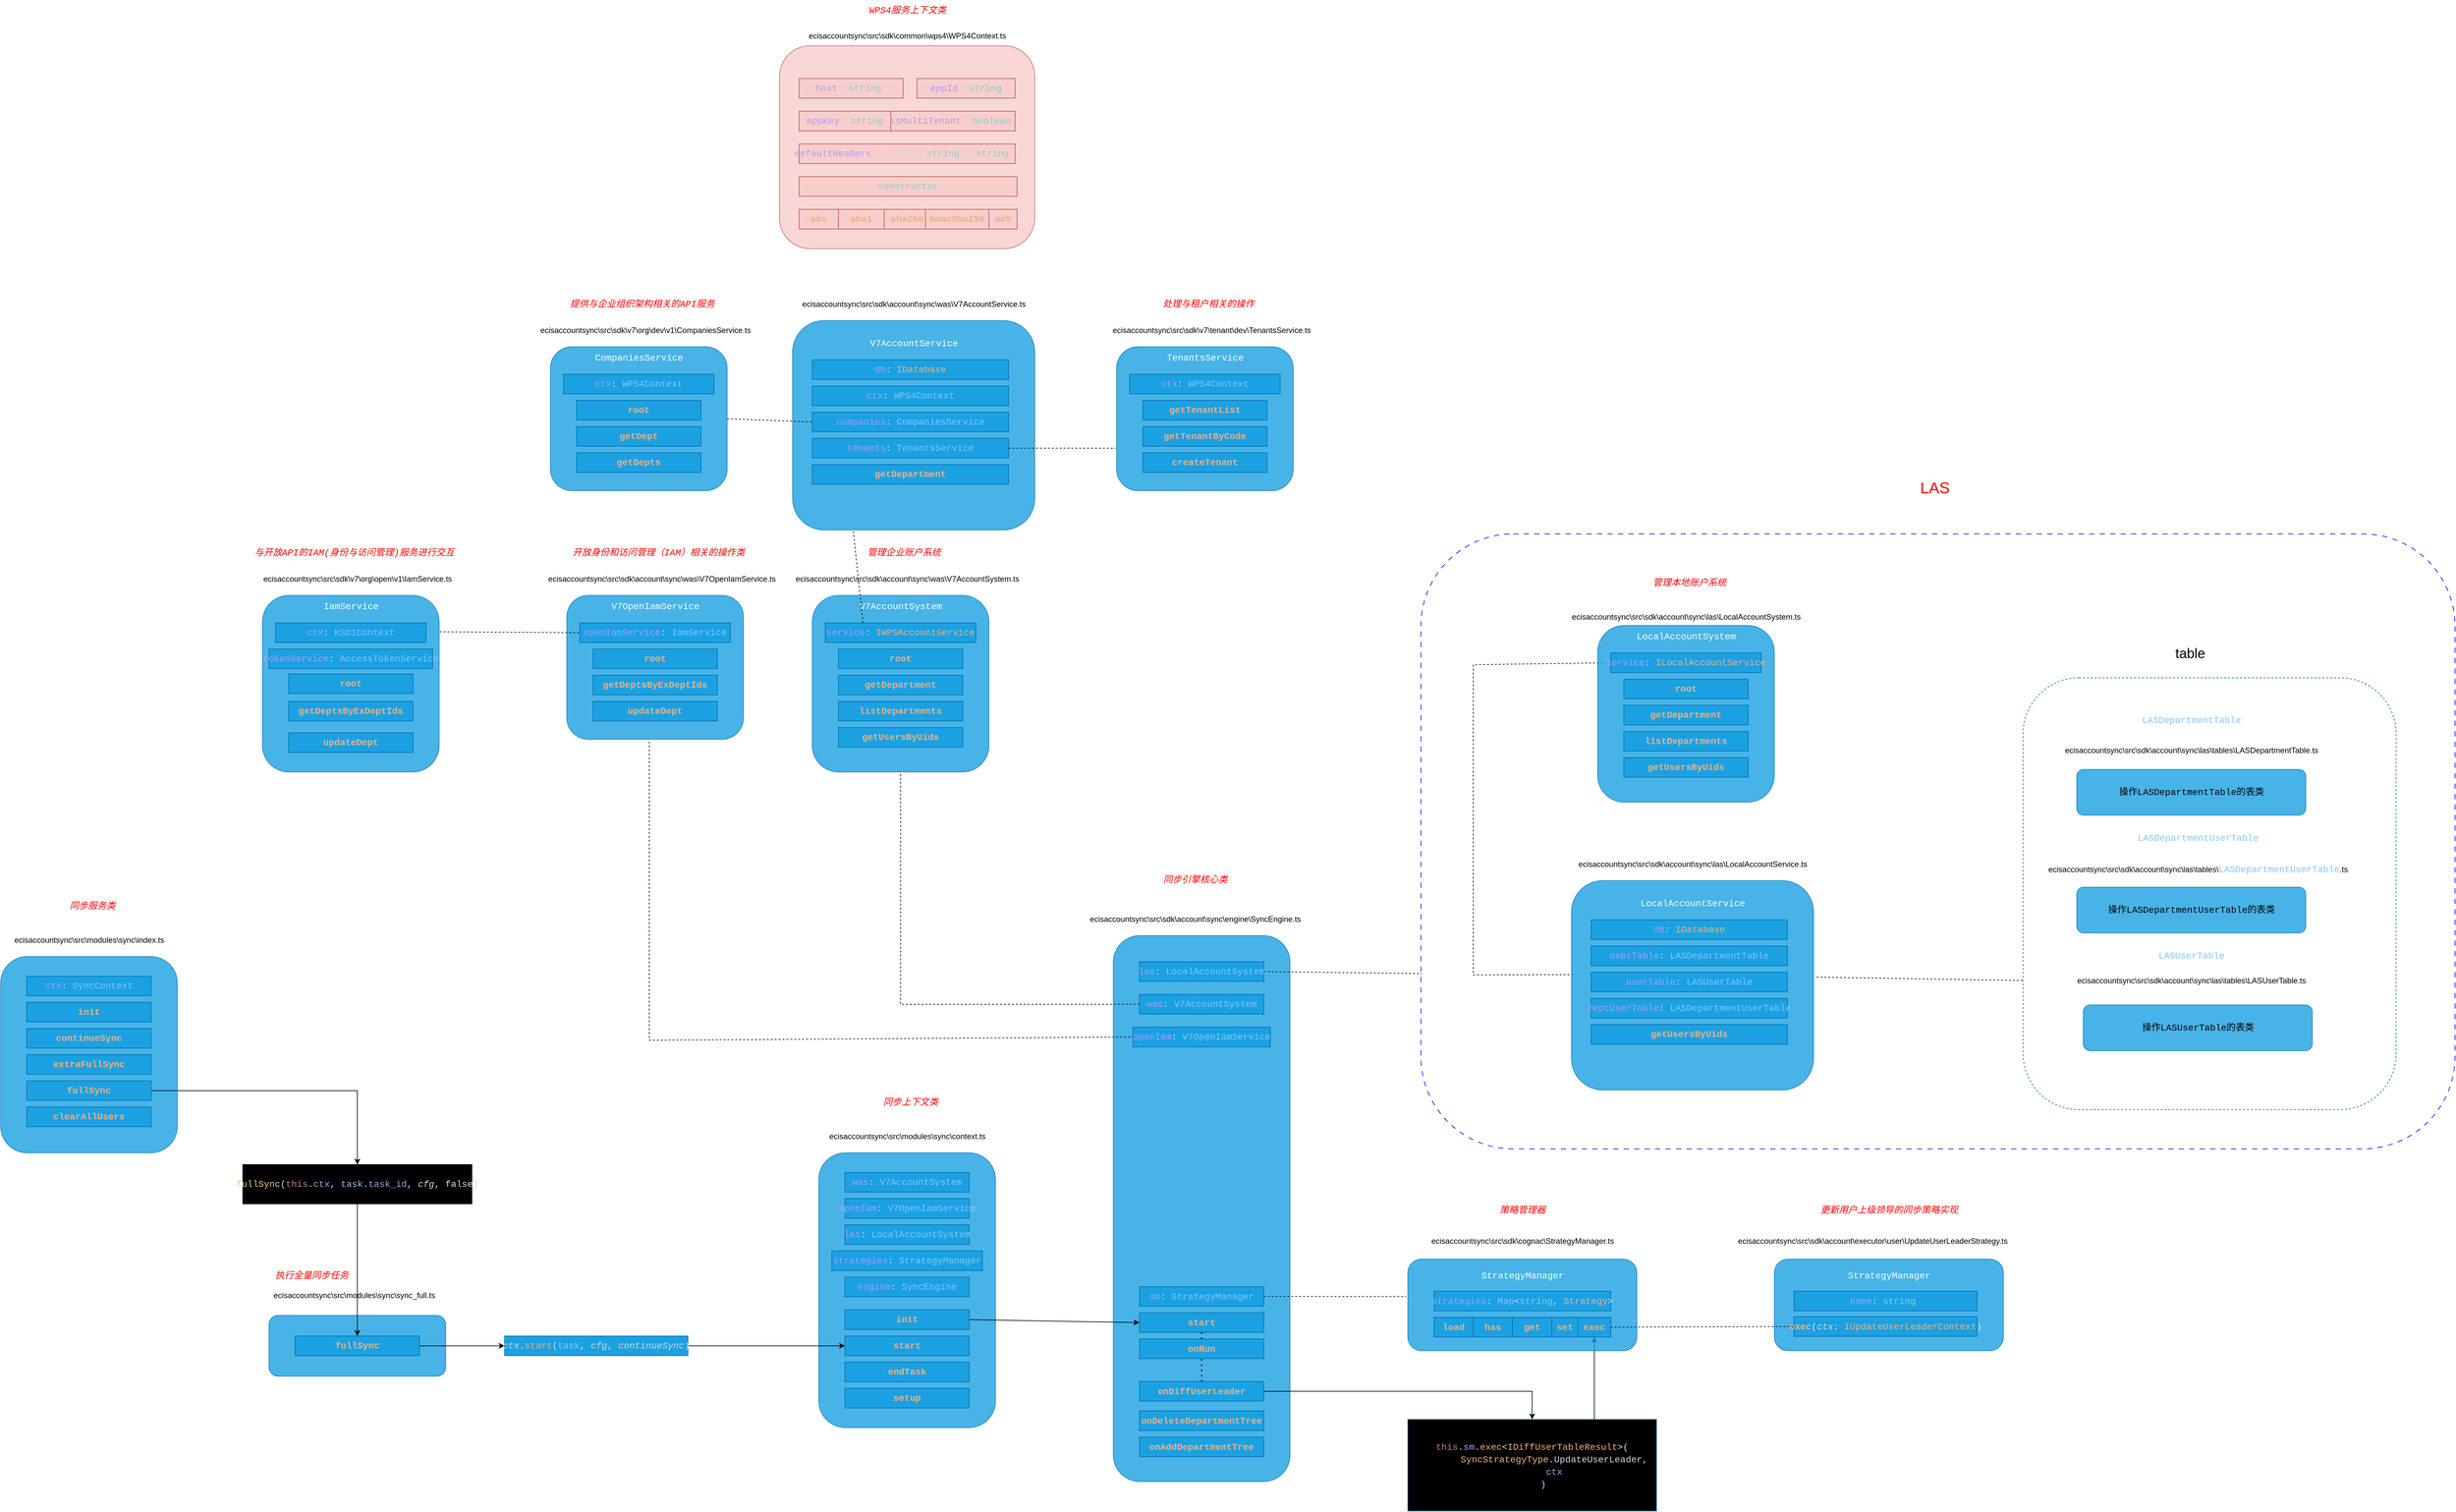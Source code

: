 <mxfile version="27.0.5">
  <diagram name="第 1 页" id="7JUsYwGT3B00mv8G9zGu">
    <mxGraphModel dx="1777" dy="3370" grid="1" gridSize="10" guides="1" tooltips="1" connect="1" arrows="1" fold="1" page="1" pageScale="1" pageWidth="827" pageHeight="1169" math="0" shadow="0">
      <root>
        <mxCell id="0" />
        <mxCell id="1" parent="0" />
        <mxCell id="pxF842fb7s1CMu53e4xo-1" value="" style="rounded=1;whiteSpace=wrap;html=1;fillColor=#1ba1e2;fontColor=#ffffff;strokeColor=#006EAF;opacity=80;" parent="1" vertex="1">
          <mxGeometry x="-700" y="152" width="270" height="300" as="geometry" />
        </mxCell>
        <mxCell id="pxF842fb7s1CMu53e4xo-2" value="ecisaccountsync\src\modules\sync\index.ts" style="text;html=1;align=center;verticalAlign=middle;resizable=0;points=[];autosize=1;strokeColor=none;fillColor=none;" parent="1" vertex="1">
          <mxGeometry x="-690" y="112" width="250" height="30" as="geometry" />
        </mxCell>
        <mxCell id="pxF842fb7s1CMu53e4xo-3" value="&lt;div style=&quot;color: rgb(216, 222, 233); font-family: Consolas, &amp;quot;Courier New&amp;quot;, monospace; font-size: 14px; line-height: 19px; white-space: pre;&quot;&gt;&lt;span&gt;&lt;span style=&quot;color: rgb(170, 155, 245);&quot;&gt;ctx&lt;/span&gt;&lt;span style=&quot;color: rgb(214, 214, 221);&quot;&gt;:&lt;/span&gt; &lt;span style=&quot;color: rgb(135, 195, 255);&quot;&gt;SyncContext&lt;/span&gt;&lt;/span&gt;&lt;/div&gt;" style="rounded=0;whiteSpace=wrap;html=1;fillColor=#1ba1e2;fontColor=#ffffff;strokeColor=#006EAF;" parent="1" vertex="1">
          <mxGeometry x="-660" y="182" width="190" height="30" as="geometry" />
        </mxCell>
        <mxCell id="pxF842fb7s1CMu53e4xo-4" value="&lt;div style=&quot;color: rgb(216, 222, 233); font-family: Consolas, &amp;quot;Courier New&amp;quot;, monospace; font-size: 14px; line-height: 19px; white-space: pre;&quot;&gt;&lt;div style=&quot;line-height: 19px;&quot;&gt;&lt;span style=&quot;color: rgb(239, 176, 128); font-weight: bold;&quot;&gt;init&lt;/span&gt;&lt;/div&gt;&lt;/div&gt;" style="rounded=0;whiteSpace=wrap;html=1;fillColor=#1ba1e2;fontColor=#ffffff;strokeColor=#006EAF;" parent="1" vertex="1">
          <mxGeometry x="-660" y="222" width="190" height="30" as="geometry" />
        </mxCell>
        <mxCell id="pxF842fb7s1CMu53e4xo-5" value="&lt;div style=&quot;color: rgb(216, 222, 233); font-family: Consolas, &amp;quot;Courier New&amp;quot;, monospace; font-size: 14px; line-height: 19px; white-space: pre;&quot;&gt;&lt;div style=&quot;line-height: 19px;&quot;&gt;&lt;span style=&quot;color: rgb(239, 176, 128); font-weight: bold;&quot;&gt;continueSync&lt;/span&gt;&lt;/div&gt;&lt;/div&gt;" style="rounded=0;whiteSpace=wrap;html=1;fillColor=#1ba1e2;fontColor=#ffffff;strokeColor=#006EAF;" parent="1" vertex="1">
          <mxGeometry x="-660" y="262" width="190" height="30" as="geometry" />
        </mxCell>
        <mxCell id="pxF842fb7s1CMu53e4xo-6" value="&lt;div style=&quot;color: rgb(216, 222, 233); font-family: Consolas, &amp;quot;Courier New&amp;quot;, monospace; font-size: 14px; line-height: 19px; white-space: pre;&quot;&gt;&lt;div style=&quot;line-height: 19px;&quot;&gt;&lt;span style=&quot;color: rgb(239, 176, 128); font-weight: bold;&quot;&gt;extraFullSync&lt;/span&gt;&lt;/div&gt;&lt;/div&gt;" style="rounded=0;whiteSpace=wrap;html=1;fillColor=#1ba1e2;fontColor=#ffffff;strokeColor=#006EAF;" parent="1" vertex="1">
          <mxGeometry x="-660" y="302" width="190" height="30" as="geometry" />
        </mxCell>
        <mxCell id="pxF842fb7s1CMu53e4xo-35" value="" style="edgeStyle=orthogonalEdgeStyle;rounded=0;orthogonalLoop=1;jettySize=auto;html=1;" parent="1" source="pxF842fb7s1CMu53e4xo-7" target="pxF842fb7s1CMu53e4xo-33" edge="1">
          <mxGeometry relative="1" as="geometry">
            <mxPoint x="20" y="390" as="targetPoint" />
          </mxGeometry>
        </mxCell>
        <mxCell id="pxF842fb7s1CMu53e4xo-7" value="&lt;div style=&quot;color: rgb(216, 222, 233); font-family: Consolas, &amp;quot;Courier New&amp;quot;, monospace; font-size: 14px; line-height: 19px; white-space: pre;&quot;&gt;&lt;div style=&quot;line-height: 19px;&quot;&gt;&lt;span style=&quot;color: rgb(239, 176, 128); font-weight: bold;&quot;&gt;fullSync&lt;/span&gt;&lt;/div&gt;&lt;/div&gt;" style="rounded=0;whiteSpace=wrap;html=1;fillColor=#1ba1e2;fontColor=#ffffff;strokeColor=#006EAF;" parent="1" vertex="1">
          <mxGeometry x="-660" y="342" width="190" height="30" as="geometry" />
        </mxCell>
        <mxCell id="pxF842fb7s1CMu53e4xo-8" value="&lt;div style=&quot;color: rgb(216, 222, 233); font-family: Consolas, &amp;quot;Courier New&amp;quot;, monospace; font-size: 14px; line-height: 19px; white-space: pre;&quot;&gt;&lt;div style=&quot;line-height: 19px;&quot;&gt;&lt;span style=&quot;color: rgb(239, 176, 128); font-weight: bold;&quot;&gt;clearAllUsers&lt;/span&gt;&lt;/div&gt;&lt;/div&gt;" style="rounded=0;whiteSpace=wrap;html=1;fillColor=#1ba1e2;fontColor=#ffffff;strokeColor=#006EAF;" parent="1" vertex="1">
          <mxGeometry x="-660" y="382" width="190" height="30" as="geometry" />
        </mxCell>
        <mxCell id="pxF842fb7s1CMu53e4xo-9" value="&lt;div style=&quot;font-family: Consolas, &amp;quot;Courier New&amp;quot;, monospace; font-size: 14px; line-height: 19px; white-space-collapse: preserve;&quot;&gt;&lt;span style=&quot;font-style: italic;&quot;&gt;&lt;font style=&quot;color: rgb(255, 0, 0);&quot;&gt;同步服务类&lt;/font&gt;&lt;/span&gt;&lt;/div&gt;" style="text;html=1;align=center;verticalAlign=middle;resizable=0;points=[];autosize=1;strokeColor=none;fillColor=none;" parent="1" vertex="1">
          <mxGeometry x="-605" y="60" width="90" height="30" as="geometry" />
        </mxCell>
        <mxCell id="pxF842fb7s1CMu53e4xo-10" value="" style="rounded=1;whiteSpace=wrap;html=1;fillColor=#1ba1e2;fontColor=#ffffff;strokeColor=#006EAF;opacity=80;" parent="1" vertex="1">
          <mxGeometry x="550" y="452" width="270" height="420" as="geometry" />
        </mxCell>
        <mxCell id="pxF842fb7s1CMu53e4xo-11" value="ecisaccountsync\src\modules\sync\context.ts" style="text;html=1;align=center;verticalAlign=middle;resizable=0;points=[];autosize=1;strokeColor=none;fillColor=none;" parent="1" vertex="1">
          <mxGeometry x="555" y="412" width="260" height="30" as="geometry" />
        </mxCell>
        <mxCell id="pxF842fb7s1CMu53e4xo-12" value="&lt;div style=&quot;color: rgb(216, 222, 233); font-family: Consolas, &amp;quot;Courier New&amp;quot;, monospace; font-size: 14px; line-height: 19px; white-space: pre;&quot;&gt;&lt;div style=&quot;line-height: 19px;&quot;&gt;&lt;span&gt;&lt;span style=&quot;color: rgb(170, 155, 245);&quot;&gt;was&lt;/span&gt;&lt;span style=&quot;color: rgb(214, 214, 221);&quot;&gt;:&lt;/span&gt; &lt;span style=&quot;color: rgb(135, 195, 255);&quot;&gt;V7AccountSystem&lt;/span&gt;&lt;/span&gt;&lt;/div&gt;&lt;/div&gt;" style="rounded=0;whiteSpace=wrap;html=1;fillColor=#1ba1e2;fontColor=#ffffff;strokeColor=#006EAF;" parent="1" vertex="1">
          <mxGeometry x="590" y="482" width="190" height="30" as="geometry" />
        </mxCell>
        <mxCell id="pxF842fb7s1CMu53e4xo-13" value="&lt;div style=&quot;color: rgb(216, 222, 233); font-family: Consolas, &amp;quot;Courier New&amp;quot;, monospace; font-size: 14px; line-height: 19px; white-space: pre;&quot;&gt;&lt;div style=&quot;line-height: 19px;&quot;&gt;&lt;div style=&quot;line-height: 19px;&quot;&gt;&lt;span&gt;&lt;span style=&quot;color: rgb(170, 155, 245);&quot;&gt;openIam&lt;/span&gt;&lt;span style=&quot;color: rgb(214, 214, 221);&quot;&gt;:&lt;/span&gt; &lt;span style=&quot;color: rgb(135, 195, 255);&quot;&gt;V7OpenIamService&lt;/span&gt;&lt;/span&gt;&lt;/div&gt;&lt;/div&gt;&lt;/div&gt;" style="rounded=0;whiteSpace=wrap;html=1;fillColor=#1ba1e2;fontColor=#ffffff;strokeColor=#006EAF;" parent="1" vertex="1">
          <mxGeometry x="590" y="522" width="190" height="30" as="geometry" />
        </mxCell>
        <mxCell id="pxF842fb7s1CMu53e4xo-14" value="&lt;div style=&quot;color: rgb(216, 222, 233); font-family: Consolas, &amp;quot;Courier New&amp;quot;, monospace; font-size: 14px; line-height: 19px; white-space: pre;&quot;&gt;&lt;div style=&quot;line-height: 19px;&quot;&gt;&lt;div style=&quot;line-height: 19px;&quot;&gt;&lt;span&gt;&lt;span style=&quot;color: rgb(170, 155, 245);&quot;&gt;las&lt;/span&gt;&lt;span style=&quot;color: rgb(214, 214, 221);&quot;&gt;:&lt;/span&gt; &lt;span style=&quot;color: rgb(135, 195, 255);&quot;&gt;LocalAccountSystem&lt;/span&gt;&lt;/span&gt;&lt;/div&gt;&lt;/div&gt;&lt;/div&gt;" style="rounded=0;whiteSpace=wrap;html=1;fillColor=#1ba1e2;fontColor=#ffffff;strokeColor=#006EAF;" parent="1" vertex="1">
          <mxGeometry x="590" y="562" width="190" height="30" as="geometry" />
        </mxCell>
        <mxCell id="pxF842fb7s1CMu53e4xo-15" value="&lt;div style=&quot;color: rgb(216, 222, 233); font-family: Consolas, &amp;quot;Courier New&amp;quot;, monospace; font-size: 14px; line-height: 19px; white-space: pre;&quot;&gt;&lt;div style=&quot;line-height: 19px;&quot;&gt;&lt;div style=&quot;line-height: 19px;&quot;&gt;&lt;span&gt;&lt;span style=&quot;color: rgb(170, 155, 245);&quot;&gt;strategies&lt;/span&gt;&lt;span style=&quot;color: rgb(214, 214, 221);&quot;&gt;:&lt;/span&gt; &lt;span style=&quot;color: rgb(135, 195, 255);&quot;&gt;StrategyManager&lt;/span&gt;&lt;/span&gt;&lt;/div&gt;&lt;/div&gt;&lt;/div&gt;" style="rounded=0;whiteSpace=wrap;html=1;fillColor=#1ba1e2;fontColor=#ffffff;strokeColor=#006EAF;" parent="1" vertex="1">
          <mxGeometry x="570" y="602" width="230" height="30" as="geometry" />
        </mxCell>
        <mxCell id="pxF842fb7s1CMu53e4xo-16" value="&lt;div style=&quot;color: rgb(216, 222, 233); font-family: Consolas, &amp;quot;Courier New&amp;quot;, monospace; font-size: 14px; line-height: 19px; white-space: pre;&quot;&gt;&lt;div style=&quot;line-height: 19px;&quot;&gt;&lt;div style=&quot;line-height: 19px;&quot;&gt;&lt;span&gt;&lt;span style=&quot;color: rgb(170, 155, 245);&quot;&gt;engine&lt;/span&gt;&lt;span style=&quot;color: rgb(214, 214, 221);&quot;&gt;:&lt;/span&gt; &lt;span style=&quot;color: rgb(135, 195, 255);&quot;&gt;SyncEngine&lt;/span&gt;&lt;/span&gt;&lt;/div&gt;&lt;/div&gt;&lt;/div&gt;" style="rounded=0;whiteSpace=wrap;html=1;fillColor=#1ba1e2;fontColor=#ffffff;strokeColor=#006EAF;" parent="1" vertex="1">
          <mxGeometry x="590" y="642" width="190" height="30" as="geometry" />
        </mxCell>
        <mxCell id="pxF842fb7s1CMu53e4xo-17" value="&lt;div style=&quot;color: rgb(216, 222, 233); font-family: Consolas, &amp;quot;Courier New&amp;quot;, monospace; font-size: 14px; line-height: 19px; white-space: pre;&quot;&gt;&lt;div style=&quot;line-height: 19px;&quot;&gt;&lt;div style=&quot;line-height: 19px;&quot;&gt;&lt;span style=&quot;color: rgb(239, 176, 128); font-weight: bold;&quot;&gt;init&lt;/span&gt;&lt;/div&gt;&lt;/div&gt;&lt;/div&gt;" style="rounded=0;whiteSpace=wrap;html=1;fillColor=#1ba1e2;fontColor=#ffffff;strokeColor=#006EAF;" parent="1" vertex="1">
          <mxGeometry x="590" y="692" width="190" height="30" as="geometry" />
        </mxCell>
        <mxCell id="pxF842fb7s1CMu53e4xo-18" value="&lt;div style=&quot;font-family: Consolas, &amp;quot;Courier New&amp;quot;, monospace; font-size: 14px; line-height: 19px; white-space-collapse: preserve;&quot;&gt;&lt;div style=&quot;line-height: 19px;&quot;&gt;&lt;span style=&quot;font-style: italic;&quot;&gt;&lt;font style=&quot;color: rgb(255, 0, 0);&quot;&gt;同步上下文类&lt;/font&gt;&lt;/span&gt;&lt;/div&gt;&lt;/div&gt;" style="text;html=1;align=center;verticalAlign=middle;resizable=0;points=[];autosize=1;strokeColor=none;fillColor=none;" parent="1" vertex="1">
          <mxGeometry x="635" y="360" width="110" height="30" as="geometry" />
        </mxCell>
        <mxCell id="pxF842fb7s1CMu53e4xo-19" value="&lt;div style=&quot;color: rgb(216, 222, 233); font-family: Consolas, &amp;quot;Courier New&amp;quot;, monospace; font-size: 14px; line-height: 19px; white-space: pre;&quot;&gt;&lt;div style=&quot;line-height: 19px;&quot;&gt;&lt;div style=&quot;line-height: 19px;&quot;&gt;&lt;span style=&quot;color: rgb(239, 176, 128); font-weight: bold;&quot;&gt;start&lt;/span&gt;&lt;/div&gt;&lt;/div&gt;&lt;/div&gt;" style="rounded=0;whiteSpace=wrap;html=1;fillColor=#1ba1e2;fontColor=#ffffff;strokeColor=#006EAF;" parent="1" vertex="1">
          <mxGeometry x="590" y="732" width="190" height="30" as="geometry" />
        </mxCell>
        <mxCell id="pxF842fb7s1CMu53e4xo-20" value="&lt;div style=&quot;color: rgb(216, 222, 233); font-family: Consolas, &amp;quot;Courier New&amp;quot;, monospace; font-size: 14px; line-height: 19px; white-space: pre;&quot;&gt;&lt;div style=&quot;line-height: 19px;&quot;&gt;&lt;div style=&quot;line-height: 19px;&quot;&gt;&lt;div style=&quot;line-height: 19px;&quot;&gt;&lt;span style=&quot;color: rgb(239, 176, 128); font-weight: bold;&quot;&gt;endTask&lt;/span&gt;&lt;/div&gt;&lt;/div&gt;&lt;/div&gt;&lt;/div&gt;" style="rounded=0;whiteSpace=wrap;html=1;fillColor=#1ba1e2;fontColor=#ffffff;strokeColor=#006EAF;" parent="1" vertex="1">
          <mxGeometry x="590" y="772" width="190" height="30" as="geometry" />
        </mxCell>
        <mxCell id="pxF842fb7s1CMu53e4xo-21" value="&lt;div style=&quot;color: rgb(216, 222, 233); font-family: Consolas, &amp;quot;Courier New&amp;quot;, monospace; font-size: 14px; line-height: 19px; white-space: pre;&quot;&gt;&lt;div style=&quot;line-height: 19px;&quot;&gt;&lt;div style=&quot;line-height: 19px;&quot;&gt;&lt;span style=&quot;color: rgb(239, 176, 128); font-weight: bold;&quot;&gt;setup&lt;/span&gt;&lt;/div&gt;&lt;/div&gt;&lt;/div&gt;" style="rounded=0;whiteSpace=wrap;html=1;fillColor=#1ba1e2;fontColor=#ffffff;strokeColor=#006EAF;" parent="1" vertex="1">
          <mxGeometry x="590" y="812" width="190" height="30" as="geometry" />
        </mxCell>
        <mxCell id="pxF842fb7s1CMu53e4xo-23" value="ecisaccountsync\src\modules\sync\sync_full.ts" style="text;html=1;align=center;verticalAlign=middle;resizable=0;points=[];autosize=1;strokeColor=none;fillColor=none;" parent="1" vertex="1">
          <mxGeometry x="-295" y="655" width="270" height="30" as="geometry" />
        </mxCell>
        <mxCell id="pxF842fb7s1CMu53e4xo-24" value="" style="rounded=1;whiteSpace=wrap;html=1;fillColor=#1ba1e2;fontColor=#ffffff;strokeColor=#006EAF;opacity=80;" parent="1" vertex="1">
          <mxGeometry x="-290" y="700.5" width="270" height="93" as="geometry" />
        </mxCell>
        <mxCell id="pxF842fb7s1CMu53e4xo-39" value="" style="edgeStyle=orthogonalEdgeStyle;rounded=0;orthogonalLoop=1;jettySize=auto;html=1;" parent="1" source="pxF842fb7s1CMu53e4xo-26" target="pxF842fb7s1CMu53e4xo-38" edge="1">
          <mxGeometry relative="1" as="geometry" />
        </mxCell>
        <mxCell id="pxF842fb7s1CMu53e4xo-26" value="&lt;div style=&quot;color: rgb(216, 222, 233); font-family: Consolas, &amp;quot;Courier New&amp;quot;, monospace; font-size: 14px; line-height: 19px; white-space: pre;&quot;&gt;&lt;div style=&quot;line-height: 19px;&quot;&gt;&lt;span style=&quot;color: rgb(239, 176, 128); font-weight: bold;&quot;&gt;fullSync&lt;/span&gt;&lt;/div&gt;&lt;/div&gt;" style="rounded=0;whiteSpace=wrap;html=1;fillColor=#1ba1e2;fontColor=#ffffff;strokeColor=#006EAF;" parent="1" vertex="1">
          <mxGeometry x="-250" y="732" width="190" height="30" as="geometry" />
        </mxCell>
        <mxCell id="pxF842fb7s1CMu53e4xo-32" value="&lt;div style=&quot;font-family: Consolas, &amp;quot;Courier New&amp;quot;, monospace; font-size: 14px; line-height: 19px; white-space-collapse: preserve;&quot;&gt;&lt;div style=&quot;line-height: 19px;&quot;&gt;&lt;span style=&quot;font-style: italic;&quot;&gt;&lt;font style=&quot;color: rgb(255, 0, 0);&quot;&gt;执行全量同步任务&lt;/font&gt;&lt;/span&gt;&lt;/div&gt;&lt;/div&gt;" style="text;html=1;align=center;verticalAlign=middle;resizable=0;points=[];autosize=1;strokeColor=none;fillColor=none;" parent="1" vertex="1">
          <mxGeometry x="-295" y="625" width="140" height="30" as="geometry" />
        </mxCell>
        <mxCell id="pxF842fb7s1CMu53e4xo-37" value="" style="edgeStyle=orthogonalEdgeStyle;rounded=0;orthogonalLoop=1;jettySize=auto;html=1;entryX=0.5;entryY=0;entryDx=0;entryDy=0;exitX=0.5;exitY=1;exitDx=0;exitDy=0;" parent="1" source="pxF842fb7s1CMu53e4xo-33" target="pxF842fb7s1CMu53e4xo-26" edge="1">
          <mxGeometry relative="1" as="geometry">
            <mxPoint x="-80" y="723.5" as="targetPoint" />
          </mxGeometry>
        </mxCell>
        <mxCell id="pxF842fb7s1CMu53e4xo-33" value="&lt;div style=&quot;color: rgb(216, 222, 233); font-family: Consolas, &amp;quot;Courier New&amp;quot;, monospace; font-size: 14px; line-height: 19px; white-space: pre;&quot;&gt;&lt;span&gt;&lt;span style=&quot;color: rgb(235, 200, 141);&quot;&gt;fullSync&lt;/span&gt;(&lt;span style=&quot;color: rgb(193, 128, 138);&quot;&gt;this&lt;/span&gt;.&lt;span style=&quot;color: rgb(170, 155, 245);&quot;&gt;ctx&lt;/span&gt;, &lt;span style=&quot;color: rgb(148, 193, 250);&quot;&gt;task&lt;/span&gt;.&lt;span style=&quot;color: rgb(170, 155, 245);&quot;&gt;task_id&lt;/span&gt;, &lt;span style=&quot;color: rgb(214, 214, 221); font-style: italic;&quot;&gt;cfg&lt;/span&gt;, false)&lt;/span&gt;&lt;/div&gt;" style="rounded=0;whiteSpace=wrap;html=1;fillColor=#000000;" parent="1" vertex="1">
          <mxGeometry x="-330" y="470" width="350" height="60" as="geometry" />
        </mxCell>
        <mxCell id="pxF842fb7s1CMu53e4xo-41" value="" style="edgeStyle=orthogonalEdgeStyle;rounded=0;orthogonalLoop=1;jettySize=auto;html=1;entryX=0;entryY=0.5;entryDx=0;entryDy=0;" parent="1" source="pxF842fb7s1CMu53e4xo-38" target="pxF842fb7s1CMu53e4xo-19" edge="1">
          <mxGeometry relative="1" as="geometry">
            <mxPoint x="430" y="747" as="targetPoint" />
          </mxGeometry>
        </mxCell>
        <mxCell id="pxF842fb7s1CMu53e4xo-38" value="&lt;div style=&quot;color: rgb(216, 222, 233); font-family: Consolas, &amp;quot;Courier New&amp;quot;, monospace; font-size: 14px; line-height: 19px; white-space: pre;&quot;&gt;&lt;div style=&quot;line-height: 19px;&quot;&gt;&lt;div style=&quot;line-height: 19px;&quot;&gt;&lt;span&gt;&lt;span style=&quot;color: rgb(214, 214, 221); font-style: italic;&quot;&gt;ctx&lt;/span&gt;.&lt;span style=&quot;color: rgb(239, 176, 128);&quot;&gt;start&lt;/span&gt;(&lt;span style=&quot;color: rgb(148, 193, 250);&quot;&gt;task&lt;/span&gt;, &lt;span style=&quot;color: rgb(214, 214, 221); font-style: italic;&quot;&gt;cfg&lt;/span&gt;, &lt;span style=&quot;color: rgb(214, 214, 221); font-style: italic;&quot;&gt;continueSync&lt;/span&gt;)&lt;/span&gt;&lt;/div&gt;&lt;/div&gt;&lt;/div&gt;" style="rounded=0;whiteSpace=wrap;html=1;fillColor=#1ba1e2;fontColor=#ffffff;strokeColor=#006EAF;" parent="1" vertex="1">
          <mxGeometry x="70" y="732" width="280" height="30" as="geometry" />
        </mxCell>
        <mxCell id="pxF842fb7s1CMu53e4xo-42" value="" style="rounded=1;whiteSpace=wrap;html=1;fillColor=#1ba1e2;fontColor=#ffffff;strokeColor=#006EAF;opacity=80;" parent="1" vertex="1">
          <mxGeometry x="1000" y="120" width="270" height="834.5" as="geometry" />
        </mxCell>
        <mxCell id="pxF842fb7s1CMu53e4xo-43" value="ecisaccountsync\src\sdk\account\sync\engine\SyncEngine.ts" style="text;html=1;align=center;verticalAlign=middle;resizable=0;points=[];autosize=1;strokeColor=none;fillColor=none;" parent="1" vertex="1">
          <mxGeometry x="950" y="80" width="350" height="30" as="geometry" />
        </mxCell>
        <mxCell id="pxF842fb7s1CMu53e4xo-44" value="&lt;div style=&quot;color: rgb(216, 222, 233); font-family: Consolas, &amp;quot;Courier New&amp;quot;, monospace; font-size: 14px; line-height: 19px; white-space: pre;&quot;&gt;&lt;div style=&quot;line-height: 19px;&quot;&gt;&lt;div style=&quot;line-height: 19px;&quot;&gt;&lt;span&gt;&lt;span style=&quot;color: rgb(170, 155, 245);&quot;&gt;las&lt;/span&gt;&lt;span style=&quot;color: rgb(214, 214, 221);&quot;&gt;:&lt;/span&gt; &lt;span style=&quot;color: rgb(135, 195, 255);&quot;&gt;LocalAccountSystem&lt;/span&gt;&lt;/span&gt;&lt;/div&gt;&lt;/div&gt;&lt;/div&gt;" style="rounded=0;whiteSpace=wrap;html=1;fillColor=#1ba1e2;fontColor=#ffffff;strokeColor=#006EAF;" parent="1" vertex="1">
          <mxGeometry x="1040" y="160" width="190" height="30" as="geometry" />
        </mxCell>
        <mxCell id="pxF842fb7s1CMu53e4xo-45" value="&lt;div style=&quot;color: rgb(216, 222, 233); font-family: Consolas, &amp;quot;Courier New&amp;quot;, monospace; font-size: 14px; line-height: 19px; white-space: pre;&quot;&gt;&lt;div style=&quot;line-height: 19px;&quot;&gt;&lt;div style=&quot;line-height: 19px;&quot;&gt;&lt;div style=&quot;line-height: 19px;&quot;&gt;&lt;span&gt;&lt;span style=&quot;color: rgb(170, 155, 245);&quot;&gt;was&lt;/span&gt;&lt;span style=&quot;color: rgb(214, 214, 221);&quot;&gt;:&lt;/span&gt; &lt;span style=&quot;color: rgb(135, 195, 255);&quot;&gt;V7AccountSystem&lt;/span&gt;&lt;/span&gt;&lt;/div&gt;&lt;/div&gt;&lt;/div&gt;&lt;/div&gt;" style="rounded=0;whiteSpace=wrap;html=1;fillColor=#1ba1e2;fontColor=#ffffff;strokeColor=#006EAF;" parent="1" vertex="1">
          <mxGeometry x="1040" y="210" width="190" height="30" as="geometry" />
        </mxCell>
        <mxCell id="pxF842fb7s1CMu53e4xo-46" value="&lt;div style=&quot;color: rgb(216, 222, 233); font-family: Consolas, &amp;quot;Courier New&amp;quot;, monospace; font-size: 14px; line-height: 19px; white-space: pre;&quot;&gt;&lt;div style=&quot;line-height: 19px;&quot;&gt;&lt;div style=&quot;line-height: 19px;&quot;&gt;&lt;div style=&quot;line-height: 19px;&quot;&gt;&lt;span&gt;&lt;span style=&quot;color: rgb(170, 155, 245);&quot;&gt;openIam&lt;/span&gt;&lt;span style=&quot;color: rgb(214, 214, 221);&quot;&gt;:&lt;/span&gt; &lt;span style=&quot;color: rgb(135, 195, 255);&quot;&gt;V7OpenIamService&lt;/span&gt;&lt;/span&gt;&lt;/div&gt;&lt;/div&gt;&lt;/div&gt;&lt;/div&gt;" style="rounded=0;whiteSpace=wrap;html=1;fillColor=#1ba1e2;fontColor=#ffffff;strokeColor=#006EAF;" parent="1" vertex="1">
          <mxGeometry x="1030" y="260" width="210" height="30" as="geometry" />
        </mxCell>
        <mxCell id="pxF842fb7s1CMu53e4xo-47" value="&lt;div style=&quot;color: rgb(216, 222, 233); font-family: Consolas, &amp;quot;Courier New&amp;quot;, monospace; font-size: 14px; line-height: 19px; white-space: pre;&quot;&gt;&lt;div style=&quot;line-height: 19px;&quot;&gt;&lt;div style=&quot;line-height: 19px;&quot;&gt;&lt;div style=&quot;line-height: 19px;&quot;&gt;&lt;span&gt;&lt;span style=&quot;color: rgb(170, 155, 245);&quot;&gt;sm&lt;/span&gt;&lt;span style=&quot;color: rgb(214, 214, 221);&quot;&gt;:&lt;/span&gt; &lt;span style=&quot;color: rgb(135, 195, 255);&quot;&gt;StrategyManager&lt;/span&gt;&lt;/span&gt;&lt;/div&gt;&lt;/div&gt;&lt;/div&gt;&lt;/div&gt;" style="rounded=0;whiteSpace=wrap;html=1;fillColor=#1ba1e2;fontColor=#ffffff;strokeColor=#006EAF;" parent="1" vertex="1">
          <mxGeometry x="1040" y="656.5" width="190" height="30" as="geometry" />
        </mxCell>
        <mxCell id="pxF842fb7s1CMu53e4xo-48" value="&lt;div style=&quot;color: rgb(216, 222, 233); font-family: Consolas, &amp;quot;Courier New&amp;quot;, monospace; font-size: 14px; line-height: 19px; white-space: pre;&quot;&gt;&lt;div style=&quot;line-height: 19px;&quot;&gt;&lt;div style=&quot;line-height: 19px;&quot;&gt;&lt;div style=&quot;line-height: 19px;&quot;&gt;&lt;span style=&quot;color: rgb(239, 176, 128); font-weight: bold;&quot;&gt;start&lt;/span&gt;&lt;/div&gt;&lt;/div&gt;&lt;/div&gt;&lt;/div&gt;" style="rounded=0;whiteSpace=wrap;html=1;fillColor=#1ba1e2;fontColor=#ffffff;strokeColor=#006EAF;" parent="1" vertex="1">
          <mxGeometry x="1040" y="696.5" width="190" height="30" as="geometry" />
        </mxCell>
        <mxCell id="pxF842fb7s1CMu53e4xo-49" value="&lt;div style=&quot;color: rgb(216, 222, 233); font-family: Consolas, &amp;quot;Courier New&amp;quot;, monospace; font-size: 14px; line-height: 19px; white-space: pre;&quot;&gt;&lt;div style=&quot;line-height: 19px;&quot;&gt;&lt;div style=&quot;line-height: 19px;&quot;&gt;&lt;div style=&quot;line-height: 19px;&quot;&gt;&lt;span style=&quot;color: rgb(239, 176, 128); font-weight: bold;&quot;&gt;onRun&lt;/span&gt;&lt;/div&gt;&lt;/div&gt;&lt;/div&gt;&lt;/div&gt;" style="rounded=0;whiteSpace=wrap;html=1;fillColor=#1ba1e2;fontColor=#ffffff;strokeColor=#006EAF;" parent="1" vertex="1">
          <mxGeometry x="1040" y="736.5" width="190" height="30" as="geometry" />
        </mxCell>
        <mxCell id="pxF842fb7s1CMu53e4xo-50" value="&lt;div style=&quot;font-family: Consolas, &amp;quot;Courier New&amp;quot;, monospace; font-size: 14px; line-height: 19px; white-space-collapse: preserve;&quot;&gt;&lt;div style=&quot;line-height: 19px;&quot;&gt;&lt;div style=&quot;line-height: 19px;&quot;&gt;&lt;span style=&quot;font-style: italic;&quot;&gt;&lt;font style=&quot;color: rgb(255, 0, 0);&quot;&gt;同步引擎核心类&lt;/font&gt;&lt;/span&gt;&lt;/div&gt;&lt;/div&gt;&lt;/div&gt;" style="text;html=1;align=center;verticalAlign=middle;resizable=0;points=[];autosize=1;strokeColor=none;fillColor=none;" parent="1" vertex="1">
          <mxGeometry x="1065" y="20" width="120" height="30" as="geometry" />
        </mxCell>
        <mxCell id="pxF842fb7s1CMu53e4xo-57" value="" style="edgeStyle=orthogonalEdgeStyle;rounded=0;orthogonalLoop=1;jettySize=auto;html=1;" parent="1" source="pxF842fb7s1CMu53e4xo-51" target="pxF842fb7s1CMu53e4xo-56" edge="1">
          <mxGeometry relative="1" as="geometry" />
        </mxCell>
        <mxCell id="pxF842fb7s1CMu53e4xo-51" value="&lt;div style=&quot;color: rgb(216, 222, 233); font-family: Consolas, &amp;quot;Courier New&amp;quot;, monospace; font-size: 14px; line-height: 19px; white-space: pre;&quot;&gt;&lt;div style=&quot;line-height: 19px;&quot;&gt;&lt;div style=&quot;line-height: 19px;&quot;&gt;&lt;div style=&quot;line-height: 19px;&quot;&gt;&lt;div style=&quot;line-height: 19px;&quot;&gt;&lt;span style=&quot;color: rgb(239, 176, 128); font-weight: bold;&quot;&gt;onDiffUserLeader&lt;/span&gt;&lt;/div&gt;&lt;/div&gt;&lt;/div&gt;&lt;/div&gt;&lt;/div&gt;" style="rounded=0;whiteSpace=wrap;html=1;fillColor=#1ba1e2;fontColor=#ffffff;strokeColor=#006EAF;" parent="1" vertex="1">
          <mxGeometry x="1040" y="801.5" width="190" height="30" as="geometry" />
        </mxCell>
        <mxCell id="pxF842fb7s1CMu53e4xo-52" value="&lt;div style=&quot;color: rgb(216, 222, 233); font-family: Consolas, &amp;quot;Courier New&amp;quot;, monospace; font-size: 14px; line-height: 19px; white-space: pre;&quot;&gt;&lt;div style=&quot;line-height: 19px;&quot;&gt;&lt;div style=&quot;line-height: 19px;&quot;&gt;&lt;div style=&quot;line-height: 19px;&quot;&gt;&lt;div style=&quot;line-height: 19px;&quot;&gt;&lt;span style=&quot;color: rgb(239, 176, 128); font-weight: bold;&quot;&gt;onDeleteDepartmentTree&lt;/span&gt;&lt;/div&gt;&lt;/div&gt;&lt;/div&gt;&lt;/div&gt;&lt;/div&gt;" style="rounded=0;whiteSpace=wrap;html=1;fillColor=#1ba1e2;fontColor=#ffffff;strokeColor=#006EAF;" parent="1" vertex="1">
          <mxGeometry x="1040" y="846.5" width="190" height="30" as="geometry" />
        </mxCell>
        <mxCell id="pxF842fb7s1CMu53e4xo-53" value="&lt;div style=&quot;color: rgb(216, 222, 233); font-family: Consolas, &amp;quot;Courier New&amp;quot;, monospace; font-size: 14px; line-height: 19px; white-space: pre;&quot;&gt;&lt;div style=&quot;line-height: 19px;&quot;&gt;&lt;div style=&quot;line-height: 19px;&quot;&gt;&lt;div style=&quot;line-height: 19px;&quot;&gt;&lt;span style=&quot;color: rgb(239, 176, 128); font-weight: bold;&quot;&gt;onAddDepartmentTree&lt;/span&gt;&lt;/div&gt;&lt;/div&gt;&lt;/div&gt;&lt;/div&gt;" style="rounded=0;whiteSpace=wrap;html=1;fillColor=#1ba1e2;fontColor=#ffffff;strokeColor=#006EAF;" parent="1" vertex="1">
          <mxGeometry x="1040" y="886.5" width="190" height="30" as="geometry" />
        </mxCell>
        <mxCell id="pxF842fb7s1CMu53e4xo-54" value="" style="endArrow=none;dashed=1;html=1;dashPattern=1 3;strokeWidth=2;rounded=0;entryX=0.5;entryY=1;entryDx=0;entryDy=0;exitX=0.5;exitY=0;exitDx=0;exitDy=0;" parent="1" source="pxF842fb7s1CMu53e4xo-51" target="pxF842fb7s1CMu53e4xo-49" edge="1">
          <mxGeometry width="50" height="50" relative="1" as="geometry">
            <mxPoint x="1110" y="826.5" as="sourcePoint" />
            <mxPoint x="1160" y="776.5" as="targetPoint" />
          </mxGeometry>
        </mxCell>
        <mxCell id="pxF842fb7s1CMu53e4xo-55" value="" style="endArrow=none;dashed=1;html=1;dashPattern=1 3;strokeWidth=2;rounded=0;entryX=0.5;entryY=1;entryDx=0;entryDy=0;exitX=0.5;exitY=0;exitDx=0;exitDy=0;" parent="1" source="pxF842fb7s1CMu53e4xo-49" target="pxF842fb7s1CMu53e4xo-48" edge="1">
          <mxGeometry width="50" height="50" relative="1" as="geometry">
            <mxPoint x="1145" y="811.5" as="sourcePoint" />
            <mxPoint x="1145" y="786.5" as="targetPoint" />
          </mxGeometry>
        </mxCell>
        <mxCell id="pxF842fb7s1CMu53e4xo-145" style="edgeStyle=orthogonalEdgeStyle;rounded=0;orthogonalLoop=1;jettySize=auto;html=1;exitX=0.75;exitY=0;exitDx=0;exitDy=0;entryX=0.5;entryY=1;entryDx=0;entryDy=0;" parent="1" source="pxF842fb7s1CMu53e4xo-56" target="pxF842fb7s1CMu53e4xo-65" edge="1">
          <mxGeometry relative="1" as="geometry" />
        </mxCell>
        <mxCell id="pxF842fb7s1CMu53e4xo-56" value="&lt;div style=&quot;color: rgb(216, 222, 233); font-family: Consolas, &amp;quot;Courier New&amp;quot;, monospace; font-size: 14px; line-height: 19px; white-space: pre;&quot;&gt;&lt;div style=&quot;&quot;&gt;&lt;span&gt;&lt;span style=&quot;color: rgb(193, 128, 138);&quot;&gt;this&lt;/span&gt;.&lt;span style=&quot;color: rgb(170, 155, 245);&quot;&gt;sm&lt;/span&gt;.&lt;span style=&quot;color: rgb(239, 176, 128);&quot;&gt;exec&lt;/span&gt;&amp;lt;&lt;span style=&quot;color: rgb(239, 176, 128);&quot;&gt;IDiffUserTableResult&lt;/span&gt;&amp;gt;(&lt;/span&gt;&lt;/div&gt;&lt;div style=&quot;&quot;&gt;&lt;span&gt;&amp;nbsp; &amp;nbsp; &amp;nbsp; &amp;nbsp; &lt;span style=&quot;color: #efb080;&quot;&gt;SyncStrategyType&lt;/span&gt;.&lt;span style=&quot;color: #d6d6dd;&quot;&gt;UpdateUserLeader&lt;/span&gt;,&lt;/span&gt;&lt;/div&gt;&lt;div style=&quot;&quot;&gt;&lt;span&gt;&amp;nbsp; &amp;nbsp; &amp;nbsp; &amp;nbsp; &lt;span style=&quot;color: #aa9bf5;&quot;&gt;ctx&lt;/span&gt;&lt;/span&gt;&lt;/div&gt;&lt;div style=&quot;&quot;&gt;&lt;span&gt;&amp;nbsp; &amp;nbsp; )&lt;/span&gt;&lt;/div&gt;&lt;/div&gt;" style="whiteSpace=wrap;html=1;fillColor=#000000;strokeColor=#006EAF;fontColor=#ffffff;rounded=0;" parent="1" vertex="1">
          <mxGeometry x="1450" y="859.5" width="380" height="140" as="geometry" />
        </mxCell>
        <mxCell id="pxF842fb7s1CMu53e4xo-58" value="" style="rounded=1;whiteSpace=wrap;html=1;fillColor=#1ba1e2;fontColor=#ffffff;strokeColor=#006EAF;opacity=80;" parent="1" vertex="1">
          <mxGeometry x="1450" y="614.5" width="350" height="140" as="geometry" />
        </mxCell>
        <mxCell id="pxF842fb7s1CMu53e4xo-59" value="ecisaccountsync\src\sdk\cognac\StrategyManager.ts" style="text;html=1;align=center;verticalAlign=middle;resizable=0;points=[];autosize=1;strokeColor=none;fillColor=none;" parent="1" vertex="1">
          <mxGeometry x="1475" y="571.5" width="300" height="30" as="geometry" />
        </mxCell>
        <mxCell id="pxF842fb7s1CMu53e4xo-60" value="&lt;div style=&quot;color: rgb(216, 222, 233); font-family: Consolas, &amp;quot;Courier New&amp;quot;, monospace; font-size: 14px; line-height: 19px; white-space: pre;&quot;&gt;&lt;div style=&quot;line-height: 19px;&quot;&gt;&lt;span&gt;&lt;span style=&quot;color: rgb(170, 155, 245);&quot;&gt;strategies&lt;/span&gt;&lt;span style=&quot;color: rgb(214, 214, 221);&quot;&gt;:&lt;/span&gt; &lt;span style=&quot;color: rgb(135, 195, 255);&quot;&gt;Map&lt;/span&gt;&amp;lt;&lt;span style=&quot;color: rgb(130, 210, 206);&quot;&gt;string&lt;/span&gt;, &lt;span style=&quot;color: rgb(239, 176, 128);&quot;&gt;Strategy&lt;/span&gt;&amp;gt;&lt;/span&gt;&lt;/div&gt;&lt;/div&gt;" style="rounded=0;whiteSpace=wrap;html=1;fillColor=#1ba1e2;fontColor=#ffffff;strokeColor=#006EAF;" parent="1" vertex="1">
          <mxGeometry x="1490" y="663.5" width="270" height="30" as="geometry" />
        </mxCell>
        <mxCell id="pxF842fb7s1CMu53e4xo-61" value="&lt;div style=&quot;color: rgb(216, 222, 233); font-family: Consolas, &amp;quot;Courier New&amp;quot;, monospace; font-size: 14px; line-height: 19px; white-space: pre;&quot;&gt;&lt;div style=&quot;line-height: 19px;&quot;&gt;&lt;div style=&quot;line-height: 19px;&quot;&gt;&lt;span style=&quot;color: rgb(239, 176, 128); font-weight: bold;&quot;&gt;load&lt;/span&gt;&lt;/div&gt;&lt;/div&gt;&lt;/div&gt;" style="rounded=0;whiteSpace=wrap;html=1;fillColor=#1ba1e2;fontColor=#ffffff;strokeColor=#006EAF;" parent="1" vertex="1">
          <mxGeometry x="1490" y="703.5" width="60" height="30" as="geometry" />
        </mxCell>
        <mxCell id="pxF842fb7s1CMu53e4xo-62" value="&lt;div style=&quot;color: rgb(216, 222, 233); font-family: Consolas, &amp;quot;Courier New&amp;quot;, monospace; font-size: 14px; line-height: 19px; white-space: pre;&quot;&gt;&lt;div style=&quot;line-height: 19px;&quot;&gt;&lt;div style=&quot;line-height: 19px;&quot;&gt;&lt;span style=&quot;color: rgb(239, 176, 128); font-weight: bold;&quot;&gt;has&lt;/span&gt;&lt;/div&gt;&lt;/div&gt;&lt;/div&gt;" style="rounded=0;whiteSpace=wrap;html=1;fillColor=#1ba1e2;fontColor=#ffffff;strokeColor=#006EAF;" parent="1" vertex="1">
          <mxGeometry x="1550" y="703.5" width="60" height="30" as="geometry" />
        </mxCell>
        <mxCell id="pxF842fb7s1CMu53e4xo-63" value="&lt;div style=&quot;color: rgb(216, 222, 233); font-family: Consolas, &amp;quot;Courier New&amp;quot;, monospace; font-size: 14px; line-height: 19px; white-space: pre;&quot;&gt;&lt;div style=&quot;line-height: 19px;&quot;&gt;&lt;div style=&quot;line-height: 19px;&quot;&gt;&lt;span style=&quot;color: rgb(239, 176, 128); font-weight: bold;&quot;&gt;get&lt;/span&gt;&lt;/div&gt;&lt;/div&gt;&lt;/div&gt;" style="rounded=0;whiteSpace=wrap;html=1;fillColor=#1ba1e2;fontColor=#ffffff;strokeColor=#006EAF;" parent="1" vertex="1">
          <mxGeometry x="1610" y="703.5" width="60" height="30" as="geometry" />
        </mxCell>
        <mxCell id="pxF842fb7s1CMu53e4xo-64" value="&lt;div style=&quot;color: rgb(216, 222, 233); font-family: Consolas, &amp;quot;Courier New&amp;quot;, monospace; font-size: 14px; line-height: 19px; white-space: pre;&quot;&gt;&lt;div style=&quot;line-height: 19px;&quot;&gt;&lt;div style=&quot;line-height: 19px;&quot;&gt;&lt;span style=&quot;color: rgb(239, 176, 128); font-weight: bold;&quot;&gt;set&lt;/span&gt;&lt;/div&gt;&lt;/div&gt;&lt;/div&gt;" style="rounded=0;whiteSpace=wrap;html=1;fillColor=#1ba1e2;fontColor=#ffffff;strokeColor=#006EAF;" parent="1" vertex="1">
          <mxGeometry x="1670" y="703.5" width="40" height="30" as="geometry" />
        </mxCell>
        <mxCell id="pxF842fb7s1CMu53e4xo-65" value="&lt;div style=&quot;color: rgb(216, 222, 233); font-family: Consolas, &amp;quot;Courier New&amp;quot;, monospace; font-size: 14px; line-height: 19px; white-space: pre;&quot;&gt;&lt;div style=&quot;line-height: 19px;&quot;&gt;&lt;div style=&quot;line-height: 19px;&quot;&gt;&lt;span style=&quot;color: rgb(239, 176, 128); font-weight: bold;&quot;&gt;exec&lt;/span&gt;&lt;/div&gt;&lt;/div&gt;&lt;/div&gt;" style="rounded=0;whiteSpace=wrap;html=1;fillColor=#1ba1e2;fontColor=#ffffff;strokeColor=#006EAF;" parent="1" vertex="1">
          <mxGeometry x="1710" y="703.5" width="50" height="30" as="geometry" />
        </mxCell>
        <mxCell id="pxF842fb7s1CMu53e4xo-66" value="&lt;div style=&quot;font-family: Consolas, &amp;quot;Courier New&amp;quot;, monospace; font-size: 14px; line-height: 19px; white-space-collapse: preserve;&quot;&gt;&lt;div style=&quot;line-height: 19px;&quot;&gt;&lt;span style=&quot;font-style: italic;&quot;&gt;&lt;font style=&quot;color: rgb(255, 0, 0);&quot;&gt;策略管理器&lt;/font&gt;&lt;/span&gt;&lt;/div&gt;&lt;/div&gt;" style="text;html=1;align=center;verticalAlign=middle;resizable=0;points=[];autosize=1;strokeColor=none;fillColor=none;" parent="1" vertex="1">
          <mxGeometry x="1580" y="524.5" width="90" height="30" as="geometry" />
        </mxCell>
        <mxCell id="pxF842fb7s1CMu53e4xo-68" value="&lt;div style=&quot;font-family: Consolas, &amp;quot;Courier New&amp;quot;, monospace; font-size: 14px; line-height: 19px; white-space-collapse: preserve;&quot;&gt;&lt;span&gt;&lt;font style=&quot;color: rgb(255, 255, 255);&quot;&gt;StrategyManager&lt;/font&gt;&lt;/span&gt;&lt;/div&gt;" style="text;html=1;align=center;verticalAlign=middle;resizable=0;points=[];autosize=1;strokeColor=none;fillColor=none;" parent="1" vertex="1">
          <mxGeometry x="1555" y="624.5" width="140" height="30" as="geometry" />
        </mxCell>
        <mxCell id="pxF842fb7s1CMu53e4xo-69" value="ecisaccountsync\src\sdk\account\executor\user\UpdateUserLeaderStrategy.ts" style="text;html=1;align=center;verticalAlign=middle;resizable=0;points=[];autosize=1;strokeColor=none;fillColor=none;" parent="1" vertex="1">
          <mxGeometry x="1940" y="571.5" width="440" height="30" as="geometry" />
        </mxCell>
        <mxCell id="pxF842fb7s1CMu53e4xo-70" value="" style="rounded=1;whiteSpace=wrap;html=1;fillColor=#1ba1e2;fontColor=#ffffff;strokeColor=#006EAF;opacity=80;" parent="1" vertex="1">
          <mxGeometry x="2010" y="614.5" width="350" height="140" as="geometry" />
        </mxCell>
        <mxCell id="pxF842fb7s1CMu53e4xo-72" value="&lt;div style=&quot;color: rgb(216, 222, 233); font-family: Consolas, &amp;quot;Courier New&amp;quot;, monospace; font-size: 14px; line-height: 19px; white-space: pre;&quot;&gt;&lt;div style=&quot;line-height: 19px;&quot;&gt;&lt;div style=&quot;line-height: 19px;&quot;&gt;&lt;span&gt;&lt;span style=&quot;color: rgb(170, 155, 245);&quot;&gt;name&lt;/span&gt;&lt;span style=&quot;color: rgb(214, 214, 221);&quot;&gt;:&lt;/span&gt; &lt;span style=&quot;color: rgb(130, 210, 206);&quot;&gt;string&lt;/span&gt; &lt;/span&gt;&lt;/div&gt;&lt;/div&gt;&lt;/div&gt;" style="rounded=0;whiteSpace=wrap;html=1;fillColor=#1ba1e2;fontColor=#ffffff;strokeColor=#006EAF;" parent="1" vertex="1">
          <mxGeometry x="2040" y="663.5" width="280" height="30" as="geometry" />
        </mxCell>
        <mxCell id="pxF842fb7s1CMu53e4xo-78" value="&lt;div style=&quot;font-family: Consolas, &amp;quot;Courier New&amp;quot;, monospace; font-size: 14px; line-height: 19px; white-space-collapse: preserve;&quot;&gt;&lt;div style=&quot;line-height: 19px;&quot;&gt;&lt;div style=&quot;line-height: 19px;&quot;&gt;&lt;span style=&quot;font-style: italic;&quot;&gt;&lt;font style=&quot;color: rgb(255, 0, 0);&quot;&gt;更新用户上级领导的同步策略实现&lt;/font&gt;&lt;/span&gt;&lt;/div&gt;&lt;/div&gt;&lt;/div&gt;" style="text;html=1;align=center;verticalAlign=middle;resizable=0;points=[];autosize=1;strokeColor=none;fillColor=none;" parent="1" vertex="1">
          <mxGeometry x="2070" y="524.5" width="230" height="30" as="geometry" />
        </mxCell>
        <mxCell id="pxF842fb7s1CMu53e4xo-79" value="&lt;div style=&quot;font-family: Consolas, &amp;quot;Courier New&amp;quot;, monospace; font-size: 14px; line-height: 19px; white-space-collapse: preserve;&quot;&gt;&lt;span&gt;&lt;font style=&quot;color: rgb(255, 255, 255);&quot;&gt;StrategyManager&lt;/font&gt;&lt;/span&gt;&lt;/div&gt;" style="text;html=1;align=center;verticalAlign=middle;resizable=0;points=[];autosize=1;strokeColor=none;fillColor=none;" parent="1" vertex="1">
          <mxGeometry x="2115" y="624.5" width="140" height="30" as="geometry" />
        </mxCell>
        <mxCell id="pxF842fb7s1CMu53e4xo-80" value="&lt;div style=&quot;color: rgb(216, 222, 233); font-family: Consolas, &amp;quot;Courier New&amp;quot;, monospace; font-size: 14px; line-height: 19px; white-space: pre;&quot;&gt;&lt;div style=&quot;line-height: 19px;&quot;&gt;&lt;div style=&quot;line-height: 19px;&quot;&gt;&lt;div style=&quot;line-height: 19px;&quot;&gt;&lt;span&gt;&lt;span style=&quot;color: rgb(239, 176, 128); font-weight: bold;&quot;&gt;exec&lt;/span&gt;(&lt;span style=&quot;color: rgb(214, 214, 221); font-style: italic;&quot;&gt;ctx&lt;/span&gt;&lt;span style=&quot;color: rgb(214, 214, 221);&quot;&gt;:&lt;/span&gt; &lt;span style=&quot;color: rgb(239, 176, 128);&quot;&gt;IUpdateUserLeaderContext&lt;/span&gt;)&lt;/span&gt;&lt;/div&gt;&lt;/div&gt;&lt;/div&gt;&lt;/div&gt;" style="rounded=0;whiteSpace=wrap;html=1;fillColor=#1ba1e2;fontColor=#ffffff;strokeColor=#006EAF;" parent="1" vertex="1">
          <mxGeometry x="2040" y="702.5" width="280" height="30" as="geometry" />
        </mxCell>
        <mxCell id="pxF842fb7s1CMu53e4xo-81" value="" style="endArrow=none;dashed=1;html=1;rounded=0;exitX=1;exitY=0.5;exitDx=0;exitDy=0;entryX=-0.007;entryY=0.409;entryDx=0;entryDy=0;entryPerimeter=0;" parent="1" source="pxF842fb7s1CMu53e4xo-47" target="pxF842fb7s1CMu53e4xo-58" edge="1">
          <mxGeometry width="50" height="50" relative="1" as="geometry">
            <mxPoint x="1320" y="594.5" as="sourcePoint" />
            <mxPoint x="1370" y="544.5" as="targetPoint" />
          </mxGeometry>
        </mxCell>
        <mxCell id="pxF842fb7s1CMu53e4xo-82" value="" style="endArrow=none;dashed=1;html=1;rounded=0;exitX=1;exitY=0.5;exitDx=0;exitDy=0;entryX=0;entryY=0.5;entryDx=0;entryDy=0;" parent="1" source="pxF842fb7s1CMu53e4xo-65" target="pxF842fb7s1CMu53e4xo-80" edge="1">
          <mxGeometry width="50" height="50" relative="1" as="geometry">
            <mxPoint x="1870" y="693.5" as="sourcePoint" />
            <mxPoint x="1920" y="643.5" as="targetPoint" />
          </mxGeometry>
        </mxCell>
        <mxCell id="pxF842fb7s1CMu53e4xo-83" value="" style="endArrow=classic;html=1;rounded=0;exitX=1;exitY=0.5;exitDx=0;exitDy=0;entryX=0;entryY=0.5;entryDx=0;entryDy=0;" parent="1" source="pxF842fb7s1CMu53e4xo-17" target="pxF842fb7s1CMu53e4xo-48" edge="1">
          <mxGeometry width="50" height="50" relative="1" as="geometry">
            <mxPoint x="920" y="440" as="sourcePoint" />
            <mxPoint x="970" y="390" as="targetPoint" />
          </mxGeometry>
        </mxCell>
        <mxCell id="pxF842fb7s1CMu53e4xo-142" value="" style="group" parent="1" vertex="1" connectable="0">
          <mxGeometry x="1470" y="-584" width="1580" height="1030" as="geometry" />
        </mxCell>
        <mxCell id="pxF842fb7s1CMu53e4xo-140" value="" style="rounded=1;whiteSpace=wrap;html=1;fillColor=none;dashed=1;dashPattern=8 8;strokeColor=#0000FF;" parent="pxF842fb7s1CMu53e4xo-142" vertex="1">
          <mxGeometry y="90" width="1580" height="940" as="geometry" />
        </mxCell>
        <mxCell id="pxF842fb7s1CMu53e4xo-133" value="" style="endArrow=none;dashed=1;html=1;rounded=0;exitX=0;exitY=0.5;exitDx=0;exitDy=0;entryX=0.008;entryY=0.449;entryDx=0;entryDy=0;entryPerimeter=0;" parent="pxF842fb7s1CMu53e4xo-142" source="pxF842fb7s1CMu53e4xo-86" target="pxF842fb7s1CMu53e4xo-96" edge="1">
          <mxGeometry width="50" height="50" relative="1" as="geometry">
            <mxPoint x="130" y="760" as="sourcePoint" />
            <mxPoint x="180" y="710" as="targetPoint" />
            <Array as="points">
              <mxPoint x="80" y="290" />
              <mxPoint x="80" y="764" />
            </Array>
          </mxGeometry>
        </mxCell>
        <mxCell id="pxF842fb7s1CMu53e4xo-134" value="" style="endArrow=none;dashed=1;html=1;rounded=0;exitX=1.012;exitY=0.461;exitDx=0;exitDy=0;exitPerimeter=0;entryX=-0.002;entryY=0.701;entryDx=0;entryDy=0;entryPerimeter=0;" parent="pxF842fb7s1CMu53e4xo-142" source="pxF842fb7s1CMu53e4xo-96" target="pxF842fb7s1CMu53e4xo-132" edge="1">
          <mxGeometry width="50" height="50" relative="1" as="geometry">
            <mxPoint x="970" y="740" as="sourcePoint" />
            <mxPoint x="1020" y="690" as="targetPoint" />
          </mxGeometry>
        </mxCell>
        <mxCell id="pxF842fb7s1CMu53e4xo-135" value="" style="group" parent="pxF842fb7s1CMu53e4xo-142" vertex="1" connectable="0">
          <mxGeometry x="920" y="310" width="570" height="660" as="geometry" />
        </mxCell>
        <mxCell id="pxF842fb7s1CMu53e4xo-132" value="" style="rounded=1;whiteSpace=wrap;html=1;fillColor=none;fontColor=#ffffff;strokeColor=#006EAF;dashed=1;" parent="pxF842fb7s1CMu53e4xo-135" vertex="1">
          <mxGeometry width="570" height="660" as="geometry" />
        </mxCell>
        <mxCell id="pxF842fb7s1CMu53e4xo-107" value="" style="rounded=1;whiteSpace=wrap;html=1;fillColor=#1ba1e2;fontColor=#ffffff;strokeColor=#006EAF;opacity=80;" parent="pxF842fb7s1CMu53e4xo-135" vertex="1">
          <mxGeometry x="82" y="140" width="350" height="70" as="geometry" />
        </mxCell>
        <mxCell id="pxF842fb7s1CMu53e4xo-109" value="&lt;div style=&quot;color: rgb(216, 222, 233); font-family: Consolas, &amp;quot;Courier New&amp;quot;, monospace; font-size: 14px; line-height: 19px; white-space-collapse: preserve;&quot;&gt;&lt;div style=&quot;line-height: 19px;&quot;&gt;&lt;div style=&quot;line-height: 19px;&quot;&gt;&lt;div style=&quot;line-height: 19px;&quot;&gt;&lt;span style=&quot;color: rgb(135, 195, 255);&quot;&gt;LASDepartmentTable&lt;/span&gt;&lt;/div&gt;&lt;/div&gt;&lt;/div&gt;&lt;/div&gt;" style="text;html=1;align=center;verticalAlign=middle;resizable=0;points=[];autosize=1;strokeColor=none;fillColor=none;" parent="pxF842fb7s1CMu53e4xo-135" vertex="1">
          <mxGeometry x="177" y="50" width="160" height="30" as="geometry" />
        </mxCell>
        <mxCell id="pxF842fb7s1CMu53e4xo-112" value="ecisaccountsync\src\sdk\account\sync\las\tables\LASDepartmentTable.ts" style="text;html=1;align=center;verticalAlign=middle;resizable=0;points=[];autosize=1;strokeColor=none;fillColor=none;" parent="pxF842fb7s1CMu53e4xo-135" vertex="1">
          <mxGeometry x="52" y="96" width="410" height="30" as="geometry" />
        </mxCell>
        <mxCell id="pxF842fb7s1CMu53e4xo-113" value="&lt;div style=&quot;font-family: Consolas, &amp;quot;Courier New&amp;quot;, monospace; font-size: 14px; line-height: 19px; white-space-collapse: preserve;&quot;&gt;&lt;font style=&quot;color: rgb(0, 0, 0);&quot;&gt;&lt;font&gt;操作&lt;/font&gt;&lt;span&gt;LASDepartmentTable的表类&lt;/span&gt;&lt;/font&gt;&lt;/div&gt;" style="text;html=1;align=center;verticalAlign=middle;resizable=0;points=[];autosize=1;strokeColor=none;fillColor=none;" parent="pxF842fb7s1CMu53e4xo-135" vertex="1">
          <mxGeometry x="142" y="160" width="230" height="30" as="geometry" />
        </mxCell>
        <mxCell id="pxF842fb7s1CMu53e4xo-123" value="" style="rounded=1;whiteSpace=wrap;html=1;fillColor=#1ba1e2;fontColor=#ffffff;strokeColor=#006EAF;opacity=80;" parent="pxF842fb7s1CMu53e4xo-135" vertex="1">
          <mxGeometry x="82" y="320" width="350" height="70" as="geometry" />
        </mxCell>
        <mxCell id="pxF842fb7s1CMu53e4xo-124" value="&lt;div style=&quot;color: rgb(216, 222, 233); font-family: Consolas, &amp;quot;Courier New&amp;quot;, monospace; font-size: 14px; line-height: 19px; white-space-collapse: preserve;&quot;&gt;&lt;div style=&quot;line-height: 19px;&quot;&gt;&lt;div style=&quot;line-height: 19px;&quot;&gt;&lt;div style=&quot;line-height: 19px;&quot;&gt;&lt;div style=&quot;line-height: 19px;&quot;&gt;&lt;span style=&quot;color: rgb(135, 195, 255);&quot;&gt;LASDepartmentUserTable&lt;/span&gt;&lt;/div&gt;&lt;/div&gt;&lt;/div&gt;&lt;/div&gt;&lt;/div&gt;" style="text;html=1;align=center;verticalAlign=middle;resizable=0;points=[];autosize=1;strokeColor=none;fillColor=none;" parent="pxF842fb7s1CMu53e4xo-135" vertex="1">
          <mxGeometry x="172" y="230" width="190" height="30" as="geometry" />
        </mxCell>
        <mxCell id="pxF842fb7s1CMu53e4xo-125" value="ecisaccountsync\src\sdk\account\sync\las\tables\&lt;span style=&quot;color: rgb(135, 195, 255); font-family: Consolas, &amp;quot;Courier New&amp;quot;, monospace; font-size: 14px; white-space-collapse: preserve;&quot;&gt;LASDepartmentUserTable&lt;/span&gt;&lt;span style=&quot;background-color: transparent; color: light-dark(rgb(0, 0, 0), rgb(255, 255, 255));&quot;&gt;.ts&lt;/span&gt;" style="text;html=1;align=center;verticalAlign=middle;resizable=0;points=[];autosize=1;strokeColor=none;fillColor=none;" parent="pxF842fb7s1CMu53e4xo-135" vertex="1">
          <mxGeometry x="32" y="278" width="470" height="30" as="geometry" />
        </mxCell>
        <mxCell id="pxF842fb7s1CMu53e4xo-126" value="&lt;div style=&quot;font-family: Consolas, &amp;quot;Courier New&amp;quot;, monospace; font-size: 14px; line-height: 19px; white-space-collapse: preserve;&quot;&gt;&lt;font style=&quot;color: rgb(0, 0, 0);&quot;&gt;&lt;font&gt;操作&lt;/font&gt;&lt;span&gt;LASDepartmentUserTable&lt;/span&gt;&lt;span&gt;的表类&lt;/span&gt;&lt;/font&gt;&lt;span style=&quot;color: rgb(216, 222, 233); background-color: rgb(26, 26, 26);&quot;&gt;&lt;br&gt;&lt;/span&gt;&lt;/div&gt;" style="text;html=1;align=center;verticalAlign=middle;resizable=0;points=[];autosize=1;strokeColor=none;fillColor=none;" parent="pxF842fb7s1CMu53e4xo-135" vertex="1">
          <mxGeometry x="127" y="340" width="260" height="30" as="geometry" />
        </mxCell>
        <mxCell id="pxF842fb7s1CMu53e4xo-127" value="" style="rounded=1;whiteSpace=wrap;html=1;fillColor=#1ba1e2;fontColor=#ffffff;strokeColor=#006EAF;opacity=80;" parent="pxF842fb7s1CMu53e4xo-135" vertex="1">
          <mxGeometry x="92" y="500" width="350" height="70" as="geometry" />
        </mxCell>
        <mxCell id="pxF842fb7s1CMu53e4xo-128" value="&lt;div style=&quot;color: rgb(216, 222, 233); font-family: Consolas, &amp;quot;Courier New&amp;quot;, monospace; font-size: 14px; line-height: 19px; white-space-collapse: preserve;&quot;&gt;&lt;div style=&quot;line-height: 19px;&quot;&gt;&lt;div style=&quot;line-height: 19px;&quot;&gt;&lt;div style=&quot;line-height: 19px;&quot;&gt;&lt;div style=&quot;line-height: 19px;&quot;&gt;&lt;span style=&quot;color: rgb(135, 195, 255);&quot;&gt;LASUserTable&lt;/span&gt;&lt;/div&gt;&lt;/div&gt;&lt;/div&gt;&lt;/div&gt;&lt;/div&gt;" style="text;html=1;align=center;verticalAlign=middle;resizable=0;points=[];autosize=1;strokeColor=none;fillColor=none;" parent="pxF842fb7s1CMu53e4xo-135" vertex="1">
          <mxGeometry x="197" y="410" width="120" height="30" as="geometry" />
        </mxCell>
        <mxCell id="pxF842fb7s1CMu53e4xo-129" value="ecisaccountsync\src\sdk\account\sync\las\tables\LASUserTable.ts" style="text;html=1;align=center;verticalAlign=middle;resizable=0;points=[];autosize=1;strokeColor=none;fillColor=none;" parent="pxF842fb7s1CMu53e4xo-135" vertex="1">
          <mxGeometry x="72" y="448" width="370" height="30" as="geometry" />
        </mxCell>
        <mxCell id="pxF842fb7s1CMu53e4xo-130" value="&lt;div style=&quot;font-family: Consolas, &amp;quot;Courier New&amp;quot;, monospace; font-size: 14px; line-height: 19px; white-space-collapse: preserve;&quot;&gt;&lt;font style=&quot;color: rgb(0, 0, 0);&quot;&gt;&lt;font&gt;操作&lt;/font&gt;&lt;span&gt;LASUserTable&lt;/span&gt;&lt;span&gt;的表类&lt;/span&gt;&lt;/font&gt;&lt;span style=&quot;color: rgb(216, 222, 233); background-color: rgb(26, 26, 26);&quot;&gt;&lt;br&gt;&lt;/span&gt;&lt;/div&gt;" style="text;html=1;align=center;verticalAlign=middle;resizable=0;points=[];autosize=1;strokeColor=none;fillColor=none;" parent="pxF842fb7s1CMu53e4xo-135" vertex="1">
          <mxGeometry x="172" y="520" width="190" height="30" as="geometry" />
        </mxCell>
        <mxCell id="pxF842fb7s1CMu53e4xo-137" value="&lt;font style=&quot;font-size: 21px;&quot;&gt;table&lt;/font&gt;" style="text;html=1;align=center;verticalAlign=middle;resizable=0;points=[];autosize=1;strokeColor=none;fillColor=none;" parent="pxF842fb7s1CMu53e4xo-142" vertex="1">
          <mxGeometry x="1140" y="252" width="70" height="40" as="geometry" />
        </mxCell>
        <mxCell id="pxF842fb7s1CMu53e4xo-138" value="" style="group" parent="pxF842fb7s1CMu53e4xo-142" vertex="1" connectable="0">
          <mxGeometry x="220" y="150" width="370" height="400" as="geometry" />
        </mxCell>
        <mxCell id="pxF842fb7s1CMu53e4xo-84" value="" style="rounded=1;whiteSpace=wrap;html=1;fillColor=#1ba1e2;fontColor=#ffffff;strokeColor=#006EAF;opacity=80;" parent="pxF842fb7s1CMu53e4xo-138" vertex="1">
          <mxGeometry x="50" y="80" width="270" height="270" as="geometry" />
        </mxCell>
        <mxCell id="pxF842fb7s1CMu53e4xo-85" value="ecisaccountsync\src\sdk\account\sync\las\LocalAccountSystem.ts" style="text;html=1;align=center;verticalAlign=middle;resizable=0;points=[];autosize=1;strokeColor=none;fillColor=none;" parent="pxF842fb7s1CMu53e4xo-138" vertex="1">
          <mxGeometry y="52" width="370" height="30" as="geometry" />
        </mxCell>
        <mxCell id="pxF842fb7s1CMu53e4xo-86" value="&lt;div style=&quot;color: rgb(216, 222, 233); font-family: Consolas, &amp;quot;Courier New&amp;quot;, monospace; font-size: 14px; line-height: 19px; white-space: pre;&quot;&gt;&lt;div style=&quot;line-height: 19px;&quot;&gt;&lt;div style=&quot;line-height: 19px;&quot;&gt;&lt;span&gt;&lt;span style=&quot;color: rgb(170, 155, 245);&quot;&gt;service&lt;/span&gt;&lt;span style=&quot;color: rgb(214, 214, 221);&quot;&gt;:&lt;/span&gt; &lt;span style=&quot;color: rgb(239, 176, 128);&quot;&gt;ILocalAccountService&lt;/span&gt;&lt;/span&gt;&lt;/div&gt;&lt;/div&gt;&lt;/div&gt;" style="rounded=0;whiteSpace=wrap;html=1;fillColor=#1ba1e2;fontColor=#ffffff;strokeColor=#006EAF;" parent="pxF842fb7s1CMu53e4xo-138" vertex="1">
          <mxGeometry x="70" y="122" width="230" height="30" as="geometry" />
        </mxCell>
        <mxCell id="pxF842fb7s1CMu53e4xo-87" value="&lt;div style=&quot;color: rgb(216, 222, 233); font-family: Consolas, &amp;quot;Courier New&amp;quot;, monospace; font-size: 14px; line-height: 19px; white-space: pre;&quot;&gt;&lt;div style=&quot;line-height: 19px;&quot;&gt;&lt;div style=&quot;line-height: 19px;&quot;&gt;&lt;div style=&quot;line-height: 19px;&quot;&gt;&lt;span style=&quot;color: rgb(239, 176, 128); font-weight: bold;&quot;&gt;root&lt;/span&gt;&lt;/div&gt;&lt;/div&gt;&lt;/div&gt;&lt;/div&gt;" style="rounded=0;whiteSpace=wrap;html=1;fillColor=#1ba1e2;fontColor=#ffffff;strokeColor=#006EAF;" parent="pxF842fb7s1CMu53e4xo-138" vertex="1">
          <mxGeometry x="90" y="162" width="190" height="30" as="geometry" />
        </mxCell>
        <mxCell id="pxF842fb7s1CMu53e4xo-88" value="&lt;div style=&quot;color: rgb(216, 222, 233); font-family: Consolas, &amp;quot;Courier New&amp;quot;, monospace; font-size: 14px; line-height: 19px; white-space: pre;&quot;&gt;&lt;div style=&quot;line-height: 19px;&quot;&gt;&lt;div style=&quot;line-height: 19px;&quot;&gt;&lt;div style=&quot;line-height: 19px;&quot;&gt;&lt;span style=&quot;color: rgb(239, 176, 128); font-weight: bold;&quot;&gt;getDepartment&lt;/span&gt;&lt;/div&gt;&lt;/div&gt;&lt;/div&gt;&lt;/div&gt;" style="rounded=0;whiteSpace=wrap;html=1;fillColor=#1ba1e2;fontColor=#ffffff;strokeColor=#006EAF;" parent="pxF842fb7s1CMu53e4xo-138" vertex="1">
          <mxGeometry x="90" y="202" width="190" height="30" as="geometry" />
        </mxCell>
        <mxCell id="pxF842fb7s1CMu53e4xo-89" value="&lt;div style=&quot;color: rgb(216, 222, 233); font-family: Consolas, &amp;quot;Courier New&amp;quot;, monospace; font-size: 14px; line-height: 19px; white-space: pre;&quot;&gt;&lt;div style=&quot;line-height: 19px;&quot;&gt;&lt;div style=&quot;line-height: 19px;&quot;&gt;&lt;div style=&quot;line-height: 19px;&quot;&gt;&lt;span style=&quot;color: rgb(239, 176, 128); font-weight: bold;&quot;&gt;listDepartments&lt;/span&gt;&lt;/div&gt;&lt;/div&gt;&lt;/div&gt;&lt;/div&gt;" style="rounded=0;whiteSpace=wrap;html=1;fillColor=#1ba1e2;fontColor=#ffffff;strokeColor=#006EAF;" parent="pxF842fb7s1CMu53e4xo-138" vertex="1">
          <mxGeometry x="90" y="242" width="190" height="30" as="geometry" />
        </mxCell>
        <mxCell id="pxF842fb7s1CMu53e4xo-90" value="&lt;div style=&quot;color: rgb(216, 222, 233); font-family: Consolas, &amp;quot;Courier New&amp;quot;, monospace; font-size: 14px; line-height: 19px; white-space: pre;&quot;&gt;&lt;div style=&quot;line-height: 19px;&quot;&gt;&lt;div style=&quot;line-height: 19px;&quot;&gt;&lt;div style=&quot;line-height: 19px;&quot;&gt;&lt;span style=&quot;color: rgb(239, 176, 128); font-weight: bold;&quot;&gt;getUsersByUids&lt;/span&gt;&lt;/div&gt;&lt;/div&gt;&lt;/div&gt;&lt;/div&gt;" style="rounded=0;whiteSpace=wrap;html=1;fillColor=#1ba1e2;fontColor=#ffffff;strokeColor=#006EAF;" parent="pxF842fb7s1CMu53e4xo-138" vertex="1">
          <mxGeometry x="90" y="282" width="190" height="30" as="geometry" />
        </mxCell>
        <mxCell id="pxF842fb7s1CMu53e4xo-92" value="&lt;div style=&quot;font-family: Consolas, &amp;quot;Courier New&amp;quot;, monospace; font-size: 14px; line-height: 19px; white-space-collapse: preserve;&quot;&gt;&lt;div style=&quot;line-height: 19px;&quot;&gt;&lt;div style=&quot;line-height: 19px;&quot;&gt;&lt;span style=&quot;font-style: italic;&quot;&gt;&lt;font style=&quot;color: rgb(255, 0, 0);&quot;&gt;管理本地账户系统&lt;/font&gt;&lt;/span&gt;&lt;/div&gt;&lt;/div&gt;&lt;/div&gt;" style="text;html=1;align=center;verticalAlign=middle;resizable=0;points=[];autosize=1;strokeColor=none;fillColor=none;" parent="pxF842fb7s1CMu53e4xo-138" vertex="1">
          <mxGeometry x="120" width="140" height="30" as="geometry" />
        </mxCell>
        <mxCell id="pxF842fb7s1CMu53e4xo-103" value="&lt;div style=&quot;color: rgb(216, 222, 233); font-family: Consolas, &amp;quot;Courier New&amp;quot;, monospace; font-size: 14px; line-height: 19px; white-space-collapse: preserve;&quot;&gt;&lt;div style=&quot;line-height: 19px;&quot;&gt;&lt;div style=&quot;line-height: 19px;&quot;&gt;&lt;div style=&quot;line-height: 19px;&quot;&gt;&lt;span style=&quot;color: rgb(255, 255, 255); font-style: italic;&quot;&gt;LocalAccountService&lt;/span&gt;&lt;/div&gt;&lt;/div&gt;&lt;/div&gt;&lt;/div&gt;" style="text;html=1;align=center;verticalAlign=middle;resizable=0;points=[];autosize=1;strokeColor=none;fillColor=none;" parent="pxF842fb7s1CMu53e4xo-138" vertex="1">
          <mxGeometry x="110" y="370" width="170" height="30" as="geometry" />
        </mxCell>
        <mxCell id="pxF842fb7s1CMu53e4xo-104" value="&lt;div style=&quot;font-family: Consolas, &amp;quot;Courier New&amp;quot;, monospace; font-size: 14px; line-height: 19px; white-space-collapse: preserve;&quot;&gt;&lt;span&gt;&lt;font style=&quot;color: rgb(255, 255, 255);&quot;&gt;LocalAccountSystem&lt;/font&gt;&lt;/span&gt;&lt;/div&gt;" style="text;html=1;align=center;verticalAlign=middle;resizable=0;points=[];autosize=1;strokeColor=none;fillColor=none;" parent="pxF842fb7s1CMu53e4xo-138" vertex="1">
          <mxGeometry x="105" y="82" width="160" height="30" as="geometry" />
        </mxCell>
        <mxCell id="pxF842fb7s1CMu53e4xo-139" value="" style="group" parent="pxF842fb7s1CMu53e4xo-142" vertex="1" connectable="0">
          <mxGeometry x="230" y="580" width="370" height="360" as="geometry" />
        </mxCell>
        <mxCell id="pxF842fb7s1CMu53e4xo-96" value="" style="rounded=1;whiteSpace=wrap;html=1;fillColor=#1ba1e2;fontColor=#ffffff;strokeColor=#006EAF;opacity=80;" parent="pxF842fb7s1CMu53e4xo-139" vertex="1">
          <mxGeometry y="40" width="370" height="320" as="geometry" />
        </mxCell>
        <mxCell id="pxF842fb7s1CMu53e4xo-97" value="ecisaccountsync\src\sdk\account\sync\las\LocalAccountService.ts" style="text;html=1;align=center;verticalAlign=middle;resizable=0;points=[];autosize=1;strokeColor=none;fillColor=none;" parent="pxF842fb7s1CMu53e4xo-139" vertex="1">
          <mxGeometry width="370" height="30" as="geometry" />
        </mxCell>
        <mxCell id="pxF842fb7s1CMu53e4xo-98" value="&lt;div style=&quot;color: rgb(216, 222, 233); font-family: Consolas, &amp;quot;Courier New&amp;quot;, monospace; font-size: 14px; line-height: 19px; white-space: pre;&quot;&gt;&lt;div style=&quot;line-height: 19px;&quot;&gt;&lt;div style=&quot;line-height: 19px;&quot;&gt;&lt;div style=&quot;line-height: 19px;&quot;&gt;&lt;span&gt;&lt;span style=&quot;color: rgb(170, 155, 245);&quot;&gt;db&lt;/span&gt;&lt;span style=&quot;color: rgb(214, 214, 221);&quot;&gt;:&lt;/span&gt; &lt;span style=&quot;color: rgb(239, 176, 128);&quot;&gt;IDatabase&lt;/span&gt;&lt;/span&gt;&lt;/div&gt;&lt;/div&gt;&lt;/div&gt;&lt;/div&gt;" style="rounded=0;whiteSpace=wrap;html=1;fillColor=#1ba1e2;fontColor=#ffffff;strokeColor=#006EAF;" parent="pxF842fb7s1CMu53e4xo-139" vertex="1">
          <mxGeometry x="30" y="100" width="300" height="30" as="geometry" />
        </mxCell>
        <mxCell id="pxF842fb7s1CMu53e4xo-99" value="&lt;div style=&quot;color: rgb(216, 222, 233); font-family: Consolas, &amp;quot;Courier New&amp;quot;, monospace; font-size: 14px; line-height: 19px; white-space: pre;&quot;&gt;&lt;div style=&quot;line-height: 19px;&quot;&gt;&lt;div style=&quot;line-height: 19px;&quot;&gt;&lt;div style=&quot;line-height: 19px;&quot;&gt;&lt;div style=&quot;line-height: 19px;&quot;&gt;&lt;span&gt;&lt;span style=&quot;color: rgb(170, 155, 245);&quot;&gt;deptTable&lt;/span&gt;&lt;span style=&quot;color: rgb(214, 214, 221);&quot;&gt;:&lt;/span&gt; &lt;span style=&quot;color: rgb(135, 195, 255);&quot;&gt;LASDepartmentTable&lt;/span&gt;&lt;/span&gt;&lt;/div&gt;&lt;/div&gt;&lt;/div&gt;&lt;/div&gt;&lt;/div&gt;" style="rounded=0;whiteSpace=wrap;html=1;fillColor=#1ba1e2;fontColor=#ffffff;strokeColor=#006EAF;" parent="pxF842fb7s1CMu53e4xo-139" vertex="1">
          <mxGeometry x="30" y="140" width="300" height="30" as="geometry" />
        </mxCell>
        <mxCell id="pxF842fb7s1CMu53e4xo-100" value="&lt;div style=&quot;color: rgb(216, 222, 233); font-family: Consolas, &amp;quot;Courier New&amp;quot;, monospace; font-size: 14px; line-height: 19px; white-space: pre;&quot;&gt;&lt;div style=&quot;line-height: 19px;&quot;&gt;&lt;div style=&quot;line-height: 19px;&quot;&gt;&lt;div style=&quot;line-height: 19px;&quot;&gt;&lt;div style=&quot;line-height: 19px;&quot;&gt;&lt;span&gt;&lt;span style=&quot;color: rgb(170, 155, 245);&quot;&gt;userTable&lt;/span&gt;&lt;span style=&quot;color: rgb(214, 214, 221);&quot;&gt;:&lt;/span&gt; &lt;span style=&quot;color: rgb(135, 195, 255);&quot;&gt;LASUserTable&lt;/span&gt;&lt;/span&gt;&lt;/div&gt;&lt;/div&gt;&lt;/div&gt;&lt;/div&gt;&lt;/div&gt;" style="rounded=0;whiteSpace=wrap;html=1;fillColor=#1ba1e2;fontColor=#ffffff;strokeColor=#006EAF;" parent="pxF842fb7s1CMu53e4xo-139" vertex="1">
          <mxGeometry x="30" y="180" width="300" height="30" as="geometry" />
        </mxCell>
        <mxCell id="pxF842fb7s1CMu53e4xo-101" value="&lt;div style=&quot;color: rgb(216, 222, 233); font-family: Consolas, &amp;quot;Courier New&amp;quot;, monospace; font-size: 14px; line-height: 19px; white-space: pre;&quot;&gt;&lt;div style=&quot;line-height: 19px;&quot;&gt;&lt;div style=&quot;line-height: 19px;&quot;&gt;&lt;div style=&quot;line-height: 19px;&quot;&gt;&lt;div style=&quot;line-height: 19px;&quot;&gt;&lt;span&gt;&lt;span style=&quot;color: rgb(170, 155, 245);&quot;&gt;deptUserTable&lt;/span&gt;&lt;span style=&quot;color: rgb(214, 214, 221);&quot;&gt;:&lt;/span&gt; &lt;span style=&quot;color: rgb(135, 195, 255);&quot;&gt;LASDepartmentUserTable&lt;/span&gt;&lt;/span&gt;&lt;/div&gt;&lt;/div&gt;&lt;/div&gt;&lt;/div&gt;&lt;/div&gt;" style="rounded=0;whiteSpace=wrap;html=1;fillColor=#1ba1e2;fontColor=#ffffff;strokeColor=#006EAF;" parent="pxF842fb7s1CMu53e4xo-139" vertex="1">
          <mxGeometry x="30" y="220" width="300" height="30" as="geometry" />
        </mxCell>
        <mxCell id="pxF842fb7s1CMu53e4xo-102" value="&lt;div style=&quot;color: rgb(216, 222, 233); font-family: Consolas, &amp;quot;Courier New&amp;quot;, monospace; font-size: 14px; line-height: 19px; white-space: pre;&quot;&gt;&lt;div style=&quot;line-height: 19px;&quot;&gt;&lt;div style=&quot;line-height: 19px;&quot;&gt;&lt;div style=&quot;line-height: 19px;&quot;&gt;&lt;span style=&quot;color: rgb(239, 176, 128); font-weight: bold;&quot;&gt;getUsersByUids&lt;/span&gt;&lt;/div&gt;&lt;/div&gt;&lt;/div&gt;&lt;/div&gt;" style="rounded=0;whiteSpace=wrap;html=1;fillColor=#1ba1e2;fontColor=#ffffff;strokeColor=#006EAF;" parent="pxF842fb7s1CMu53e4xo-139" vertex="1">
          <mxGeometry x="30" y="260" width="300" height="30" as="geometry" />
        </mxCell>
        <mxCell id="pxF842fb7s1CMu53e4xo-105" value="&lt;div style=&quot;font-family: Consolas, &amp;quot;Courier New&amp;quot;, monospace; font-size: 14px; line-height: 19px; white-space-collapse: preserve;&quot;&gt;&lt;span&gt;&lt;font style=&quot;color: rgb(255, 255, 255);&quot;&gt;LocalAccountService&lt;/font&gt;&lt;/span&gt;&lt;/div&gt;" style="text;html=1;align=center;verticalAlign=middle;resizable=0;points=[];autosize=1;strokeColor=none;fillColor=none;" parent="pxF842fb7s1CMu53e4xo-139" vertex="1">
          <mxGeometry x="100" y="60" width="170" height="30" as="geometry" />
        </mxCell>
        <mxCell id="pxF842fb7s1CMu53e4xo-141" value="&lt;font style=&quot;font-size: 24px; color: rgb(255, 0, 0);&quot;&gt;LAS&lt;/font&gt;" style="text;html=1;align=center;verticalAlign=middle;resizable=0;points=[];autosize=1;strokeColor=none;fillColor=none;" parent="pxF842fb7s1CMu53e4xo-142" vertex="1">
          <mxGeometry x="750" width="70" height="40" as="geometry" />
        </mxCell>
        <mxCell id="pxF842fb7s1CMu53e4xo-146" value="" style="endArrow=none;dashed=1;html=1;rounded=0;exitX=1;exitY=0.5;exitDx=0;exitDy=0;entryX=0.001;entryY=0.715;entryDx=0;entryDy=0;entryPerimeter=0;" parent="1" source="pxF842fb7s1CMu53e4xo-44" target="pxF842fb7s1CMu53e4xo-140" edge="1">
          <mxGeometry width="50" height="50" relative="1" as="geometry">
            <mxPoint x="1750" y="230" as="sourcePoint" />
            <mxPoint x="1453.333" y="180" as="targetPoint" />
          </mxGeometry>
        </mxCell>
        <mxCell id="pxF842fb7s1CMu53e4xo-158" value="" style="group" parent="1" vertex="1" connectable="0">
          <mxGeometry x="490" y="-480" width="370" height="400" as="geometry" />
        </mxCell>
        <mxCell id="pxF842fb7s1CMu53e4xo-159" value="" style="rounded=1;whiteSpace=wrap;html=1;fillColor=#1ba1e2;fontColor=#ffffff;strokeColor=#006EAF;opacity=80;" parent="pxF842fb7s1CMu53e4xo-158" vertex="1">
          <mxGeometry x="50" y="80" width="270" height="270" as="geometry" />
        </mxCell>
        <mxCell id="pxF842fb7s1CMu53e4xo-160" value="ecisaccountsync\src\sdk\account\sync\was\V7AccountSystem.ts" style="text;html=1;align=center;verticalAlign=middle;resizable=0;points=[];autosize=1;strokeColor=none;fillColor=none;" parent="pxF842fb7s1CMu53e4xo-158" vertex="1">
          <mxGeometry x="15" y="40" width="360" height="30" as="geometry" />
        </mxCell>
        <mxCell id="pxF842fb7s1CMu53e4xo-161" value="&lt;div style=&quot;color: rgb(216, 222, 233); font-family: Consolas, &amp;quot;Courier New&amp;quot;, monospace; font-size: 14px; line-height: 19px; white-space: pre;&quot;&gt;&lt;div style=&quot;line-height: 19px;&quot;&gt;&lt;div style=&quot;line-height: 19px;&quot;&gt;&lt;div style=&quot;line-height: 19px;&quot;&gt;&lt;span&gt;&lt;span style=&quot;color: rgb(170, 155, 245);&quot;&gt;service&lt;/span&gt;&lt;span style=&quot;color: rgb(214, 214, 221);&quot;&gt;:&lt;/span&gt; &lt;span style=&quot;color: rgb(239, 176, 128);&quot;&gt;IWPSAccountService&lt;/span&gt;&lt;/span&gt;&lt;/div&gt;&lt;/div&gt;&lt;/div&gt;&lt;/div&gt;" style="rounded=0;whiteSpace=wrap;html=1;fillColor=#1ba1e2;fontColor=#ffffff;strokeColor=#006EAF;" parent="pxF842fb7s1CMu53e4xo-158" vertex="1">
          <mxGeometry x="70" y="122" width="230" height="30" as="geometry" />
        </mxCell>
        <mxCell id="pxF842fb7s1CMu53e4xo-162" value="&lt;div style=&quot;color: rgb(216, 222, 233); font-family: Consolas, &amp;quot;Courier New&amp;quot;, monospace; font-size: 14px; line-height: 19px; white-space: pre;&quot;&gt;&lt;div style=&quot;line-height: 19px;&quot;&gt;&lt;div style=&quot;line-height: 19px;&quot;&gt;&lt;div style=&quot;line-height: 19px;&quot;&gt;&lt;span style=&quot;color: rgb(239, 176, 128); font-weight: bold;&quot;&gt;root&lt;/span&gt;&lt;/div&gt;&lt;/div&gt;&lt;/div&gt;&lt;/div&gt;" style="rounded=0;whiteSpace=wrap;html=1;fillColor=#1ba1e2;fontColor=#ffffff;strokeColor=#006EAF;" parent="pxF842fb7s1CMu53e4xo-158" vertex="1">
          <mxGeometry x="90" y="162" width="190" height="30" as="geometry" />
        </mxCell>
        <mxCell id="pxF842fb7s1CMu53e4xo-163" value="&lt;div style=&quot;color: rgb(216, 222, 233); font-family: Consolas, &amp;quot;Courier New&amp;quot;, monospace; font-size: 14px; line-height: 19px; white-space: pre;&quot;&gt;&lt;div style=&quot;line-height: 19px;&quot;&gt;&lt;div style=&quot;line-height: 19px;&quot;&gt;&lt;div style=&quot;line-height: 19px;&quot;&gt;&lt;span style=&quot;color: rgb(239, 176, 128); font-weight: bold;&quot;&gt;getDepartment&lt;/span&gt;&lt;/div&gt;&lt;/div&gt;&lt;/div&gt;&lt;/div&gt;" style="rounded=0;whiteSpace=wrap;html=1;fillColor=#1ba1e2;fontColor=#ffffff;strokeColor=#006EAF;" parent="pxF842fb7s1CMu53e4xo-158" vertex="1">
          <mxGeometry x="90" y="202" width="190" height="30" as="geometry" />
        </mxCell>
        <mxCell id="pxF842fb7s1CMu53e4xo-164" value="&lt;div style=&quot;color: rgb(216, 222, 233); font-family: Consolas, &amp;quot;Courier New&amp;quot;, monospace; font-size: 14px; line-height: 19px; white-space: pre;&quot;&gt;&lt;div style=&quot;line-height: 19px;&quot;&gt;&lt;div style=&quot;line-height: 19px;&quot;&gt;&lt;div style=&quot;line-height: 19px;&quot;&gt;&lt;span style=&quot;color: rgb(239, 176, 128); font-weight: bold;&quot;&gt;listDepartments&lt;/span&gt;&lt;/div&gt;&lt;/div&gt;&lt;/div&gt;&lt;/div&gt;" style="rounded=0;whiteSpace=wrap;html=1;fillColor=#1ba1e2;fontColor=#ffffff;strokeColor=#006EAF;" parent="pxF842fb7s1CMu53e4xo-158" vertex="1">
          <mxGeometry x="90" y="242" width="190" height="30" as="geometry" />
        </mxCell>
        <mxCell id="pxF842fb7s1CMu53e4xo-165" value="&lt;div style=&quot;color: rgb(216, 222, 233); font-family: Consolas, &amp;quot;Courier New&amp;quot;, monospace; font-size: 14px; line-height: 19px; white-space: pre;&quot;&gt;&lt;div style=&quot;line-height: 19px;&quot;&gt;&lt;div style=&quot;line-height: 19px;&quot;&gt;&lt;div style=&quot;line-height: 19px;&quot;&gt;&lt;span style=&quot;color: rgb(239, 176, 128); font-weight: bold;&quot;&gt;getUsersByUids&lt;/span&gt;&lt;/div&gt;&lt;/div&gt;&lt;/div&gt;&lt;/div&gt;" style="rounded=0;whiteSpace=wrap;html=1;fillColor=#1ba1e2;fontColor=#ffffff;strokeColor=#006EAF;" parent="pxF842fb7s1CMu53e4xo-158" vertex="1">
          <mxGeometry x="90" y="282" width="190" height="30" as="geometry" />
        </mxCell>
        <mxCell id="pxF842fb7s1CMu53e4xo-166" value="&lt;div style=&quot;font-family: Consolas, &amp;quot;Courier New&amp;quot;, monospace; font-size: 14px; line-height: 19px; white-space-collapse: preserve;&quot;&gt;&lt;div style=&quot;line-height: 19px;&quot;&gt;&lt;div style=&quot;line-height: 19px;&quot;&gt;&lt;div style=&quot;line-height: 19px;&quot;&gt;&lt;span style=&quot;font-style: italic;&quot;&gt;&lt;font style=&quot;color: rgb(255, 0, 0);&quot;&gt;管理企业账户系统&lt;/font&gt;&lt;/span&gt;&lt;/div&gt;&lt;/div&gt;&lt;/div&gt;&lt;/div&gt;" style="text;html=1;align=center;verticalAlign=middle;resizable=0;points=[];autosize=1;strokeColor=none;fillColor=none;" parent="pxF842fb7s1CMu53e4xo-158" vertex="1">
          <mxGeometry x="120" width="140" height="30" as="geometry" />
        </mxCell>
        <mxCell id="pxF842fb7s1CMu53e4xo-167" value="&lt;div style=&quot;color: rgb(216, 222, 233); font-family: Consolas, &amp;quot;Courier New&amp;quot;, monospace; font-size: 14px; line-height: 19px; white-space-collapse: preserve;&quot;&gt;&lt;div style=&quot;line-height: 19px;&quot;&gt;&lt;div style=&quot;line-height: 19px;&quot;&gt;&lt;div style=&quot;line-height: 19px;&quot;&gt;&lt;span style=&quot;color: rgb(255, 255, 255); font-style: italic;&quot;&gt;LocalAccountService&lt;/span&gt;&lt;/div&gt;&lt;/div&gt;&lt;/div&gt;&lt;/div&gt;" style="text;html=1;align=center;verticalAlign=middle;resizable=0;points=[];autosize=1;strokeColor=none;fillColor=none;" parent="pxF842fb7s1CMu53e4xo-158" vertex="1">
          <mxGeometry x="110" y="370" width="170" height="30" as="geometry" />
        </mxCell>
        <mxCell id="pxF842fb7s1CMu53e4xo-168" value="&lt;div style=&quot;font-family: Consolas, &amp;quot;Courier New&amp;quot;, monospace; font-size: 14px; line-height: 19px; white-space-collapse: preserve;&quot;&gt;&lt;div style=&quot;line-height: 19px;&quot;&gt;&lt;span&gt;&lt;font style=&quot;color: rgb(255, 255, 255);&quot;&gt;V7AccountSystem&lt;/font&gt;&lt;/span&gt;&lt;/div&gt;&lt;/div&gt;" style="text;html=1;align=center;verticalAlign=middle;resizable=0;points=[];autosize=1;strokeColor=none;fillColor=none;" parent="pxF842fb7s1CMu53e4xo-158" vertex="1">
          <mxGeometry x="115" y="82" width="140" height="30" as="geometry" />
        </mxCell>
        <mxCell id="pxF842fb7s1CMu53e4xo-169" value="" style="group" parent="1" vertex="1" connectable="0">
          <mxGeometry x="510" y="-860" width="370" height="360" as="geometry" />
        </mxCell>
        <mxCell id="pxF842fb7s1CMu53e4xo-170" value="" style="rounded=1;whiteSpace=wrap;html=1;fillColor=#1ba1e2;fontColor=#ffffff;strokeColor=#006EAF;opacity=80;" parent="pxF842fb7s1CMu53e4xo-169" vertex="1">
          <mxGeometry y="40" width="370" height="320" as="geometry" />
        </mxCell>
        <mxCell id="pxF842fb7s1CMu53e4xo-171" value="ecisaccountsync\src\sdk\account\sync\was\V7AccountService.ts" style="text;html=1;align=center;verticalAlign=middle;resizable=0;points=[];autosize=1;strokeColor=none;fillColor=none;" parent="pxF842fb7s1CMu53e4xo-169" vertex="1">
          <mxGeometry x="5" width="360" height="30" as="geometry" />
        </mxCell>
        <mxCell id="pxF842fb7s1CMu53e4xo-172" value="&lt;div style=&quot;color: rgb(216, 222, 233); font-family: Consolas, &amp;quot;Courier New&amp;quot;, monospace; font-size: 14px; line-height: 19px; white-space: pre;&quot;&gt;&lt;div style=&quot;line-height: 19px;&quot;&gt;&lt;div style=&quot;line-height: 19px;&quot;&gt;&lt;div style=&quot;line-height: 19px;&quot;&gt;&lt;span&gt;&lt;span style=&quot;color: rgb(170, 155, 245);&quot;&gt;db&lt;/span&gt;&lt;span style=&quot;color: rgb(214, 214, 221);&quot;&gt;:&lt;/span&gt; &lt;span style=&quot;color: rgb(239, 176, 128);&quot;&gt;IDatabase&lt;/span&gt;&lt;/span&gt;&lt;/div&gt;&lt;/div&gt;&lt;/div&gt;&lt;/div&gt;" style="rounded=0;whiteSpace=wrap;html=1;fillColor=#1ba1e2;fontColor=#ffffff;strokeColor=#006EAF;" parent="pxF842fb7s1CMu53e4xo-169" vertex="1">
          <mxGeometry x="30" y="100" width="300" height="30" as="geometry" />
        </mxCell>
        <mxCell id="pxF842fb7s1CMu53e4xo-173" value="&lt;div style=&quot;color: rgb(216, 222, 233); font-family: Consolas, &amp;quot;Courier New&amp;quot;, monospace; font-size: 14px; line-height: 19px; white-space: pre;&quot;&gt;&lt;div style=&quot;line-height: 19px;&quot;&gt;&lt;div style=&quot;line-height: 19px;&quot;&gt;&lt;div style=&quot;line-height: 19px;&quot;&gt;&lt;div style=&quot;line-height: 19px;&quot;&gt;&lt;div style=&quot;line-height: 19px;&quot;&gt;&lt;span&gt;&lt;span style=&quot;color: rgb(170, 155, 245);&quot;&gt;ctx&lt;/span&gt;&lt;span style=&quot;color: rgb(214, 214, 221);&quot;&gt;:&lt;/span&gt; &lt;span style=&quot;color: rgb(135, 195, 255);&quot;&gt;WPS4Context&lt;/span&gt;&lt;/span&gt;&lt;/div&gt;&lt;/div&gt;&lt;/div&gt;&lt;/div&gt;&lt;/div&gt;&lt;/div&gt;" style="rounded=0;whiteSpace=wrap;html=1;fillColor=#1ba1e2;fontColor=#ffffff;strokeColor=#006EAF;" parent="pxF842fb7s1CMu53e4xo-169" vertex="1">
          <mxGeometry x="30" y="140" width="300" height="30" as="geometry" />
        </mxCell>
        <mxCell id="pxF842fb7s1CMu53e4xo-174" value="&lt;div style=&quot;color: rgb(216, 222, 233); font-family: Consolas, &amp;quot;Courier New&amp;quot;, monospace; font-size: 14px; line-height: 19px; white-space: pre;&quot;&gt;&lt;div style=&quot;line-height: 19px;&quot;&gt;&lt;div style=&quot;line-height: 19px;&quot;&gt;&lt;div style=&quot;line-height: 19px;&quot;&gt;&lt;div style=&quot;line-height: 19px;&quot;&gt;&lt;div style=&quot;line-height: 19px;&quot;&gt;&lt;span&gt;&lt;span style=&quot;color: rgb(170, 155, 245);&quot;&gt;companies&lt;/span&gt;&lt;span style=&quot;color: rgb(214, 214, 221);&quot;&gt;:&lt;/span&gt; &lt;span style=&quot;color: rgb(135, 195, 255);&quot;&gt;CompaniesService&lt;/span&gt;&lt;/span&gt;&lt;/div&gt;&lt;/div&gt;&lt;/div&gt;&lt;/div&gt;&lt;/div&gt;&lt;/div&gt;" style="rounded=0;whiteSpace=wrap;html=1;fillColor=#1ba1e2;fontColor=#ffffff;strokeColor=#006EAF;" parent="pxF842fb7s1CMu53e4xo-169" vertex="1">
          <mxGeometry x="30" y="180" width="300" height="30" as="geometry" />
        </mxCell>
        <mxCell id="pxF842fb7s1CMu53e4xo-175" value="&lt;div style=&quot;color: rgb(216, 222, 233); font-family: Consolas, &amp;quot;Courier New&amp;quot;, monospace; font-size: 14px; line-height: 19px; white-space: pre;&quot;&gt;&lt;div style=&quot;line-height: 19px;&quot;&gt;&lt;div style=&quot;line-height: 19px;&quot;&gt;&lt;div style=&quot;line-height: 19px;&quot;&gt;&lt;div style=&quot;line-height: 19px;&quot;&gt;&lt;div style=&quot;line-height: 19px;&quot;&gt;&lt;span&gt;&lt;span style=&quot;color: rgb(170, 155, 245);&quot;&gt;tenants&lt;/span&gt;&lt;span style=&quot;color: rgb(214, 214, 221);&quot;&gt;:&lt;/span&gt; &lt;span style=&quot;color: rgb(135, 195, 255);&quot;&gt;TenantsService&lt;/span&gt;&lt;/span&gt;&lt;/div&gt;&lt;/div&gt;&lt;/div&gt;&lt;/div&gt;&lt;/div&gt;&lt;/div&gt;" style="rounded=0;whiteSpace=wrap;html=1;fillColor=#1ba1e2;fontColor=#ffffff;strokeColor=#006EAF;" parent="pxF842fb7s1CMu53e4xo-169" vertex="1">
          <mxGeometry x="30" y="220" width="300" height="30" as="geometry" />
        </mxCell>
        <mxCell id="pxF842fb7s1CMu53e4xo-176" value="&lt;div style=&quot;color: rgb(216, 222, 233); font-family: Consolas, &amp;quot;Courier New&amp;quot;, monospace; font-size: 14px; line-height: 19px; white-space: pre;&quot;&gt;&lt;div style=&quot;line-height: 19px;&quot;&gt;&lt;div style=&quot;line-height: 19px;&quot;&gt;&lt;div style=&quot;line-height: 19px;&quot;&gt;&lt;div style=&quot;line-height: 19px;&quot;&gt;&lt;span style=&quot;color: rgb(239, 176, 128); font-weight: bold;&quot;&gt;getDepartment&lt;/span&gt;&lt;/div&gt;&lt;/div&gt;&lt;/div&gt;&lt;/div&gt;&lt;/div&gt;" style="rounded=0;whiteSpace=wrap;html=1;fillColor=#1ba1e2;fontColor=#ffffff;strokeColor=#006EAF;" parent="pxF842fb7s1CMu53e4xo-169" vertex="1">
          <mxGeometry x="30" y="260" width="300" height="30" as="geometry" />
        </mxCell>
        <mxCell id="pxF842fb7s1CMu53e4xo-177" value="&lt;div style=&quot;font-family: Consolas, &amp;quot;Courier New&amp;quot;, monospace; font-size: 14px; line-height: 19px; white-space-collapse: preserve;&quot;&gt;&lt;div style=&quot;line-height: 19px;&quot;&gt;&lt;span&gt;&lt;font style=&quot;color: rgb(255, 255, 255);&quot;&gt;V7AccountService&lt;/font&gt;&lt;/span&gt;&lt;/div&gt;&lt;/div&gt;" style="text;html=1;align=center;verticalAlign=middle;resizable=0;points=[];autosize=1;strokeColor=none;fillColor=none;" parent="pxF842fb7s1CMu53e4xo-169" vertex="1">
          <mxGeometry x="110" y="60" width="150" height="30" as="geometry" />
        </mxCell>
        <mxCell id="9sYcUwvV31CBEBzPVtRw-1" value="" style="endArrow=none;dashed=1;html=1;rounded=0;exitX=0.25;exitY=0;exitDx=0;exitDy=0;entryX=0.25;entryY=1;entryDx=0;entryDy=0;" edge="1" parent="1" source="pxF842fb7s1CMu53e4xo-161" target="pxF842fb7s1CMu53e4xo-170">
          <mxGeometry width="50" height="50" relative="1" as="geometry">
            <mxPoint x="290" y="-540" as="sourcePoint" />
            <mxPoint x="340" y="-590" as="targetPoint" />
          </mxGeometry>
        </mxCell>
        <mxCell id="9sYcUwvV31CBEBzPVtRw-2" value="" style="rounded=1;whiteSpace=wrap;html=1;fillColor=#1ba1e2;fontColor=#ffffff;strokeColor=#006EAF;opacity=80;" vertex="1" parent="1">
          <mxGeometry x="165" y="-400" width="270" height="220" as="geometry" />
        </mxCell>
        <mxCell id="9sYcUwvV31CBEBzPVtRw-3" value="ecisaccountsync\src\sdk\account\sync\was\V7OpenIamService.ts" style="text;html=1;align=center;verticalAlign=middle;resizable=0;points=[];autosize=1;strokeColor=none;fillColor=none;" vertex="1" parent="1">
          <mxGeometry x="125" y="-440" width="370" height="30" as="geometry" />
        </mxCell>
        <mxCell id="9sYcUwvV31CBEBzPVtRw-4" value="&lt;div style=&quot;color: rgb(216, 222, 233); font-family: Consolas, &amp;quot;Courier New&amp;quot;, monospace; font-size: 14px; line-height: 19px; white-space: pre;&quot;&gt;&lt;div style=&quot;line-height: 19px;&quot;&gt;&lt;div style=&quot;line-height: 19px;&quot;&gt;&lt;div style=&quot;line-height: 19px;&quot;&gt;&lt;div style=&quot;line-height: 19px;&quot;&gt;&lt;span&gt;&lt;span style=&quot;color: rgb(170, 155, 245);&quot;&gt;openIamService&lt;/span&gt;&lt;span style=&quot;color: rgb(214, 214, 221);&quot;&gt;:&lt;/span&gt; &lt;span style=&quot;color: rgb(135, 195, 255);&quot;&gt;IamService&lt;/span&gt;&lt;/span&gt;&lt;/div&gt;&lt;/div&gt;&lt;/div&gt;&lt;/div&gt;&lt;/div&gt;" style="rounded=0;whiteSpace=wrap;html=1;fillColor=#1ba1e2;fontColor=#ffffff;strokeColor=#006EAF;" vertex="1" parent="1">
          <mxGeometry x="185" y="-358" width="230" height="30" as="geometry" />
        </mxCell>
        <mxCell id="9sYcUwvV31CBEBzPVtRw-5" value="&lt;div style=&quot;color: rgb(216, 222, 233); font-family: Consolas, &amp;quot;Courier New&amp;quot;, monospace; font-size: 14px; line-height: 19px; white-space: pre;&quot;&gt;&lt;div style=&quot;line-height: 19px;&quot;&gt;&lt;div style=&quot;line-height: 19px;&quot;&gt;&lt;div style=&quot;line-height: 19px;&quot;&gt;&lt;span style=&quot;color: rgb(239, 176, 128); font-weight: bold;&quot;&gt;root&lt;/span&gt;&lt;/div&gt;&lt;/div&gt;&lt;/div&gt;&lt;/div&gt;" style="rounded=0;whiteSpace=wrap;html=1;fillColor=#1ba1e2;fontColor=#ffffff;strokeColor=#006EAF;" vertex="1" parent="1">
          <mxGeometry x="205" y="-318" width="190" height="30" as="geometry" />
        </mxCell>
        <mxCell id="9sYcUwvV31CBEBzPVtRw-6" value="&lt;div style=&quot;color: rgb(216, 222, 233); font-family: Consolas, &amp;quot;Courier New&amp;quot;, monospace; font-size: 14px; line-height: 19px; white-space: pre;&quot;&gt;&lt;div style=&quot;line-height: 19px;&quot;&gt;&lt;div style=&quot;line-height: 19px;&quot;&gt;&lt;div style=&quot;line-height: 19px;&quot;&gt;&lt;div style=&quot;line-height: 19px;&quot;&gt;&lt;span style=&quot;color: rgb(239, 176, 128); font-weight: bold;&quot;&gt;getDeptsByExDeptIds&lt;/span&gt;&lt;/div&gt;&lt;/div&gt;&lt;/div&gt;&lt;/div&gt;&lt;/div&gt;" style="rounded=0;whiteSpace=wrap;html=1;fillColor=#1ba1e2;fontColor=#ffffff;strokeColor=#006EAF;" vertex="1" parent="1">
          <mxGeometry x="205" y="-278" width="190" height="30" as="geometry" />
        </mxCell>
        <mxCell id="9sYcUwvV31CBEBzPVtRw-7" value="&lt;div style=&quot;color: rgb(216, 222, 233); font-family: Consolas, &amp;quot;Courier New&amp;quot;, monospace; font-size: 14px; line-height: 19px; white-space: pre;&quot;&gt;&lt;div style=&quot;line-height: 19px;&quot;&gt;&lt;div style=&quot;line-height: 19px;&quot;&gt;&lt;div style=&quot;line-height: 19px;&quot;&gt;&lt;div style=&quot;line-height: 19px;&quot;&gt;&lt;span style=&quot;color: rgb(239, 176, 128); font-weight: bold;&quot;&gt;updateDept&lt;/span&gt;&lt;/div&gt;&lt;/div&gt;&lt;/div&gt;&lt;/div&gt;&lt;/div&gt;" style="rounded=0;whiteSpace=wrap;html=1;fillColor=#1ba1e2;fontColor=#ffffff;strokeColor=#006EAF;" vertex="1" parent="1">
          <mxGeometry x="205" y="-238" width="190" height="30" as="geometry" />
        </mxCell>
        <mxCell id="9sYcUwvV31CBEBzPVtRw-9" value="&lt;div style=&quot;font-family: Consolas, &amp;quot;Courier New&amp;quot;, monospace; font-size: 14px; line-height: 19px; white-space-collapse: preserve;&quot;&gt;&lt;div style=&quot;line-height: 19px;&quot;&gt;&lt;div style=&quot;line-height: 19px;&quot;&gt;&lt;div style=&quot;line-height: 19px;&quot;&gt;&lt;div style=&quot;line-height: 19px;&quot;&gt;&lt;span style=&quot;font-style: italic;&quot;&gt;&lt;font style=&quot;color: rgb(255, 0, 0);&quot;&gt;开放身份和访问管理（IAM）相关的操作类&lt;/font&gt;&lt;/span&gt;&lt;/div&gt;&lt;/div&gt;&lt;/div&gt;&lt;/div&gt;&lt;/div&gt;" style="text;html=1;align=center;verticalAlign=middle;resizable=0;points=[];autosize=1;strokeColor=none;fillColor=none;" vertex="1" parent="1">
          <mxGeometry x="165" y="-480" width="280" height="30" as="geometry" />
        </mxCell>
        <mxCell id="9sYcUwvV31CBEBzPVtRw-10" value="&lt;div style=&quot;font-family: Consolas, &amp;quot;Courier New&amp;quot;, monospace; font-size: 14px; line-height: 19px; white-space-collapse: preserve;&quot;&gt;&lt;div style=&quot;line-height: 19px;&quot;&gt;&lt;div style=&quot;line-height: 19px;&quot;&gt;&lt;span&gt;&lt;font style=&quot;color: rgb(255, 255, 255);&quot;&gt;V7OpenIamService&lt;/font&gt;&lt;/span&gt;&lt;/div&gt;&lt;/div&gt;&lt;/div&gt;" style="text;html=1;align=center;verticalAlign=middle;resizable=0;points=[];autosize=1;strokeColor=none;fillColor=none;" vertex="1" parent="1">
          <mxGeometry x="225" y="-398" width="150" height="30" as="geometry" />
        </mxCell>
        <mxCell id="9sYcUwvV31CBEBzPVtRw-12" value="" style="rounded=1;whiteSpace=wrap;html=1;fillColor=#1ba1e2;fontColor=#ffffff;strokeColor=#006EAF;opacity=80;" vertex="1" parent="1">
          <mxGeometry x="-300" y="-400" width="270" height="270" as="geometry" />
        </mxCell>
        <mxCell id="9sYcUwvV31CBEBzPVtRw-13" value="ecisaccountsync\src\sdk\v7\org\open\v1\IamService.ts" style="text;html=1;align=center;verticalAlign=middle;resizable=0;points=[];autosize=1;strokeColor=none;fillColor=none;" vertex="1" parent="1">
          <mxGeometry x="-310" y="-440" width="310" height="30" as="geometry" />
        </mxCell>
        <mxCell id="9sYcUwvV31CBEBzPVtRw-14" value="&lt;div style=&quot;color: rgb(216, 222, 233); font-family: Consolas, &amp;quot;Courier New&amp;quot;, monospace; font-size: 14px; line-height: 19px; white-space: pre;&quot;&gt;&lt;div style=&quot;line-height: 19px;&quot;&gt;&lt;div style=&quot;line-height: 19px;&quot;&gt;&lt;div style=&quot;line-height: 19px;&quot;&gt;&lt;div style=&quot;line-height: 19px;&quot;&gt;&lt;div style=&quot;line-height: 19px;&quot;&gt;&lt;span&gt;&lt;span style=&quot;color: rgb(170, 155, 245);&quot;&gt;ctx&lt;/span&gt;&lt;span style=&quot;color: rgb(214, 214, 221);&quot;&gt;:&lt;/span&gt; &lt;span style=&quot;color: rgb(135, 195, 255);&quot;&gt;KSO1Context&lt;/span&gt;&lt;/span&gt;&lt;/div&gt;&lt;/div&gt;&lt;/div&gt;&lt;/div&gt;&lt;/div&gt;&lt;/div&gt;" style="rounded=0;whiteSpace=wrap;html=1;fillColor=#1ba1e2;fontColor=#ffffff;strokeColor=#006EAF;" vertex="1" parent="1">
          <mxGeometry x="-280" y="-358" width="230" height="30" as="geometry" />
        </mxCell>
        <mxCell id="9sYcUwvV31CBEBzPVtRw-15" value="&lt;div style=&quot;color: rgb(216, 222, 233); font-family: Consolas, &amp;quot;Courier New&amp;quot;, monospace; font-size: 14px; line-height: 19px; white-space: pre;&quot;&gt;&lt;div style=&quot;line-height: 19px;&quot;&gt;&lt;div style=&quot;line-height: 19px;&quot;&gt;&lt;div style=&quot;line-height: 19px;&quot;&gt;&lt;span style=&quot;color: rgb(239, 176, 128); font-weight: bold;&quot;&gt;root&lt;/span&gt;&lt;/div&gt;&lt;/div&gt;&lt;/div&gt;&lt;/div&gt;" style="rounded=0;whiteSpace=wrap;html=1;fillColor=#1ba1e2;fontColor=#ffffff;strokeColor=#006EAF;" vertex="1" parent="1">
          <mxGeometry x="-260" y="-280" width="190" height="30" as="geometry" />
        </mxCell>
        <mxCell id="9sYcUwvV31CBEBzPVtRw-16" value="&lt;div style=&quot;color: rgb(216, 222, 233); font-family: Consolas, &amp;quot;Courier New&amp;quot;, monospace; font-size: 14px; line-height: 19px; white-space: pre;&quot;&gt;&lt;div style=&quot;line-height: 19px;&quot;&gt;&lt;div style=&quot;line-height: 19px;&quot;&gt;&lt;div style=&quot;line-height: 19px;&quot;&gt;&lt;div style=&quot;line-height: 19px;&quot;&gt;&lt;span style=&quot;color: rgb(239, 176, 128); font-weight: bold;&quot;&gt;getDeptsByExDeptIds&lt;/span&gt;&lt;/div&gt;&lt;/div&gt;&lt;/div&gt;&lt;/div&gt;&lt;/div&gt;" style="rounded=0;whiteSpace=wrap;html=1;fillColor=#1ba1e2;fontColor=#ffffff;strokeColor=#006EAF;" vertex="1" parent="1">
          <mxGeometry x="-260" y="-238" width="190" height="30" as="geometry" />
        </mxCell>
        <mxCell id="9sYcUwvV31CBEBzPVtRw-17" value="&lt;div style=&quot;color: rgb(216, 222, 233); font-family: Consolas, &amp;quot;Courier New&amp;quot;, monospace; font-size: 14px; line-height: 19px; white-space: pre;&quot;&gt;&lt;div style=&quot;line-height: 19px;&quot;&gt;&lt;div style=&quot;line-height: 19px;&quot;&gt;&lt;div style=&quot;line-height: 19px;&quot;&gt;&lt;div style=&quot;line-height: 19px;&quot;&gt;&lt;span style=&quot;color: rgb(239, 176, 128); font-weight: bold;&quot;&gt;updateDept&lt;/span&gt;&lt;/div&gt;&lt;/div&gt;&lt;/div&gt;&lt;/div&gt;&lt;/div&gt;" style="rounded=0;whiteSpace=wrap;html=1;fillColor=#1ba1e2;fontColor=#ffffff;strokeColor=#006EAF;" vertex="1" parent="1">
          <mxGeometry x="-260" y="-190" width="190" height="30" as="geometry" />
        </mxCell>
        <mxCell id="9sYcUwvV31CBEBzPVtRw-18" value="&lt;div style=&quot;font-family: Consolas, &amp;quot;Courier New&amp;quot;, monospace; font-size: 14px; line-height: 19px; white-space-collapse: preserve;&quot;&gt;&lt;div style=&quot;line-height: 19px;&quot;&gt;&lt;div style=&quot;line-height: 19px;&quot;&gt;&lt;div style=&quot;line-height: 19px;&quot;&gt;&lt;div style=&quot;line-height: 19px;&quot;&gt;&lt;div style=&quot;line-height: 19px;&quot;&gt;&lt;span style=&quot;font-style: italic;&quot;&gt;&lt;font style=&quot;color: rgb(255, 0, 0);&quot;&gt;与开放API的IAM(身份与访问管理)服务进行交互&lt;/font&gt;&lt;/span&gt;&lt;/div&gt;&lt;/div&gt;&lt;/div&gt;&lt;/div&gt;&lt;/div&gt;&lt;/div&gt;" style="text;html=1;align=center;verticalAlign=middle;resizable=0;points=[];autosize=1;strokeColor=none;fillColor=none;" vertex="1" parent="1">
          <mxGeometry x="-320" y="-480" width="320" height="30" as="geometry" />
        </mxCell>
        <mxCell id="9sYcUwvV31CBEBzPVtRw-19" value="&lt;div style=&quot;font-family: Consolas, &amp;quot;Courier New&amp;quot;, monospace; font-size: 14px; line-height: 19px; white-space-collapse: preserve;&quot;&gt;&lt;div style=&quot;line-height: 19px;&quot;&gt;&lt;div style=&quot;line-height: 19px;&quot;&gt;&lt;span&gt;&lt;font style=&quot;color: rgb(255, 255, 255);&quot;&gt;IamService&lt;/font&gt;&lt;/span&gt;&lt;/div&gt;&lt;/div&gt;&lt;/div&gt;" style="text;html=1;align=center;verticalAlign=middle;resizable=0;points=[];autosize=1;strokeColor=none;fillColor=none;" vertex="1" parent="1">
          <mxGeometry x="-215" y="-398" width="100" height="30" as="geometry" />
        </mxCell>
        <mxCell id="9sYcUwvV31CBEBzPVtRw-21" value="&lt;div style=&quot;color: rgb(216, 222, 233); font-family: Consolas, &amp;quot;Courier New&amp;quot;, monospace; font-size: 14px; line-height: 19px; white-space: pre;&quot;&gt;&lt;div style=&quot;line-height: 19px;&quot;&gt;&lt;div style=&quot;line-height: 19px;&quot;&gt;&lt;div style=&quot;line-height: 19px;&quot;&gt;&lt;div style=&quot;line-height: 19px;&quot;&gt;&lt;div style=&quot;line-height: 19px;&quot;&gt;&lt;div style=&quot;line-height: 19px;&quot;&gt;&lt;span&gt;&lt;span style=&quot;color: rgb(170, 155, 245);&quot;&gt;tokenService&lt;/span&gt;&lt;span style=&quot;color: rgb(214, 214, 221);&quot;&gt;:&lt;/span&gt; &lt;span style=&quot;color: rgb(135, 195, 255);&quot;&gt;AccessTokenService&lt;/span&gt;&lt;/span&gt;&lt;/div&gt;&lt;/div&gt;&lt;/div&gt;&lt;/div&gt;&lt;/div&gt;&lt;/div&gt;&lt;/div&gt;" style="rounded=0;whiteSpace=wrap;html=1;fillColor=#1ba1e2;fontColor=#ffffff;strokeColor=#006EAF;" vertex="1" parent="1">
          <mxGeometry x="-290" y="-318" width="250" height="30" as="geometry" />
        </mxCell>
        <mxCell id="9sYcUwvV31CBEBzPVtRw-22" value="" style="rounded=1;whiteSpace=wrap;html=1;fillColor=#1ba1e2;fontColor=#ffffff;strokeColor=#006EAF;opacity=80;" vertex="1" parent="1">
          <mxGeometry x="140" y="-780" width="270" height="220" as="geometry" />
        </mxCell>
        <mxCell id="9sYcUwvV31CBEBzPVtRw-23" value="ecisaccountsync\src\sdk\v7\org\dev\v1\CompaniesService.ts" style="text;html=1;align=center;verticalAlign=middle;resizable=0;points=[];autosize=1;strokeColor=none;fillColor=none;" vertex="1" parent="1">
          <mxGeometry x="115" y="-820" width="340" height="30" as="geometry" />
        </mxCell>
        <mxCell id="9sYcUwvV31CBEBzPVtRw-24" value="&lt;div style=&quot;color: rgb(216, 222, 233); font-family: Consolas, &amp;quot;Courier New&amp;quot;, monospace; font-size: 14px; line-height: 19px; white-space: pre;&quot;&gt;&lt;div style=&quot;line-height: 19px;&quot;&gt;&lt;div style=&quot;line-height: 19px;&quot;&gt;&lt;div style=&quot;line-height: 19px;&quot;&gt;&lt;div style=&quot;line-height: 19px;&quot;&gt;&lt;div style=&quot;line-height: 19px;&quot;&gt;&lt;div style=&quot;line-height: 19px;&quot;&gt;&lt;div style=&quot;line-height: 19px;&quot;&gt;&lt;span&gt;&lt;span style=&quot;color: rgb(170, 155, 245);&quot;&gt;ctx&lt;/span&gt;&lt;span style=&quot;color: rgb(214, 214, 221);&quot;&gt;:&lt;/span&gt; &lt;span style=&quot;color: rgb(135, 195, 255);&quot;&gt;WPS4Context&lt;/span&gt;&lt;/span&gt;&lt;/div&gt;&lt;/div&gt;&lt;/div&gt;&lt;/div&gt;&lt;/div&gt;&lt;/div&gt;&lt;/div&gt;&lt;/div&gt;" style="rounded=0;whiteSpace=wrap;html=1;fillColor=#1ba1e2;fontColor=#ffffff;strokeColor=#006EAF;" vertex="1" parent="1">
          <mxGeometry x="160" y="-738" width="230" height="30" as="geometry" />
        </mxCell>
        <mxCell id="9sYcUwvV31CBEBzPVtRw-25" value="&lt;div style=&quot;color: rgb(216, 222, 233); font-family: Consolas, &amp;quot;Courier New&amp;quot;, monospace; font-size: 14px; line-height: 19px; white-space: pre;&quot;&gt;&lt;div style=&quot;line-height: 19px;&quot;&gt;&lt;div style=&quot;line-height: 19px;&quot;&gt;&lt;div style=&quot;line-height: 19px;&quot;&gt;&lt;span style=&quot;color: rgb(239, 176, 128); font-weight: bold;&quot;&gt;root&lt;/span&gt;&lt;/div&gt;&lt;/div&gt;&lt;/div&gt;&lt;/div&gt;" style="rounded=0;whiteSpace=wrap;html=1;fillColor=#1ba1e2;fontColor=#ffffff;strokeColor=#006EAF;" vertex="1" parent="1">
          <mxGeometry x="180" y="-698" width="190" height="30" as="geometry" />
        </mxCell>
        <mxCell id="9sYcUwvV31CBEBzPVtRw-26" value="&lt;div style=&quot;color: rgb(216, 222, 233); font-family: Consolas, &amp;quot;Courier New&amp;quot;, monospace; font-size: 14px; line-height: 19px; white-space: pre;&quot;&gt;&lt;div style=&quot;line-height: 19px;&quot;&gt;&lt;div style=&quot;line-height: 19px;&quot;&gt;&lt;div style=&quot;line-height: 19px;&quot;&gt;&lt;div style=&quot;line-height: 19px;&quot;&gt;&lt;div style=&quot;line-height: 19px;&quot;&gt;&lt;span style=&quot;color: rgb(239, 176, 128); font-weight: bold;&quot;&gt;getDept&lt;/span&gt;&lt;/div&gt;&lt;/div&gt;&lt;/div&gt;&lt;/div&gt;&lt;/div&gt;&lt;/div&gt;" style="rounded=0;whiteSpace=wrap;html=1;fillColor=#1ba1e2;fontColor=#ffffff;strokeColor=#006EAF;" vertex="1" parent="1">
          <mxGeometry x="180" y="-658" width="190" height="30" as="geometry" />
        </mxCell>
        <mxCell id="9sYcUwvV31CBEBzPVtRw-27" value="&lt;div style=&quot;color: rgb(216, 222, 233); font-family: Consolas, &amp;quot;Courier New&amp;quot;, monospace; font-size: 14px; line-height: 19px; white-space: pre;&quot;&gt;&lt;div style=&quot;line-height: 19px;&quot;&gt;&lt;div style=&quot;line-height: 19px;&quot;&gt;&lt;div style=&quot;line-height: 19px;&quot;&gt;&lt;div style=&quot;line-height: 19px;&quot;&gt;&lt;div style=&quot;line-height: 19px;&quot;&gt;&lt;span style=&quot;color: rgb(239, 176, 128); font-weight: bold;&quot;&gt;getDepts&lt;/span&gt;&lt;/div&gt;&lt;/div&gt;&lt;/div&gt;&lt;/div&gt;&lt;/div&gt;&lt;/div&gt;" style="rounded=0;whiteSpace=wrap;html=1;fillColor=#1ba1e2;fontColor=#ffffff;strokeColor=#006EAF;" vertex="1" parent="1">
          <mxGeometry x="180" y="-618" width="190" height="30" as="geometry" />
        </mxCell>
        <mxCell id="9sYcUwvV31CBEBzPVtRw-28" value="&lt;div style=&quot;font-family: Consolas, &amp;quot;Courier New&amp;quot;, monospace; font-size: 14px; line-height: 19px; white-space-collapse: preserve;&quot;&gt;&lt;div style=&quot;line-height: 19px;&quot;&gt;&lt;div style=&quot;line-height: 19px;&quot;&gt;&lt;div style=&quot;line-height: 19px;&quot;&gt;&lt;div style=&quot;line-height: 19px;&quot;&gt;&lt;div style=&quot;line-height: 19px;&quot;&gt;&lt;span style=&quot;font-style: italic;&quot;&gt;&lt;font style=&quot;color: rgb(255, 0, 0);&quot;&gt;提供与企业组织架构相关的API服务&lt;/font&gt;&lt;/span&gt;&lt;/div&gt;&lt;/div&gt;&lt;/div&gt;&lt;/div&gt;&lt;/div&gt;&lt;/div&gt;" style="text;html=1;align=center;verticalAlign=middle;resizable=0;points=[];autosize=1;strokeColor=none;fillColor=none;" vertex="1" parent="1">
          <mxGeometry x="160" y="-860" width="240" height="30" as="geometry" />
        </mxCell>
        <mxCell id="9sYcUwvV31CBEBzPVtRw-29" value="&lt;div style=&quot;font-family: Consolas, &amp;quot;Courier New&amp;quot;, monospace; font-size: 14px; line-height: 19px; white-space-collapse: preserve;&quot;&gt;&lt;div style=&quot;line-height: 19px;&quot;&gt;&lt;div style=&quot;line-height: 19px;&quot;&gt;&lt;div style=&quot;line-height: 19px;&quot;&gt;&lt;span&gt;&lt;font style=&quot;color: rgb(255, 255, 255);&quot;&gt;CompaniesService&lt;/font&gt;&lt;/span&gt;&lt;/div&gt;&lt;/div&gt;&lt;/div&gt;&lt;/div&gt;" style="text;html=1;align=center;verticalAlign=middle;resizable=0;points=[];autosize=1;strokeColor=none;fillColor=none;" vertex="1" parent="1">
          <mxGeometry x="200" y="-778" width="150" height="30" as="geometry" />
        </mxCell>
        <mxCell id="9sYcUwvV31CBEBzPVtRw-30" value="" style="rounded=1;whiteSpace=wrap;html=1;fillColor=#1ba1e2;fontColor=#ffffff;strokeColor=#006EAF;opacity=80;" vertex="1" parent="1">
          <mxGeometry x="1005" y="-780" width="270" height="220" as="geometry" />
        </mxCell>
        <mxCell id="9sYcUwvV31CBEBzPVtRw-31" value="ecisaccountsync\src\sdk\v7\tenant\dev\TenantsService.ts" style="text;html=1;align=center;verticalAlign=middle;resizable=0;points=[];autosize=1;strokeColor=none;fillColor=none;" vertex="1" parent="1">
          <mxGeometry x="985" y="-820" width="330" height="30" as="geometry" />
        </mxCell>
        <mxCell id="9sYcUwvV31CBEBzPVtRw-32" value="&lt;div style=&quot;color: rgb(216, 222, 233); font-family: Consolas, &amp;quot;Courier New&amp;quot;, monospace; font-size: 14px; line-height: 19px; white-space: pre;&quot;&gt;&lt;div style=&quot;line-height: 19px;&quot;&gt;&lt;div style=&quot;line-height: 19px;&quot;&gt;&lt;div style=&quot;line-height: 19px;&quot;&gt;&lt;div style=&quot;line-height: 19px;&quot;&gt;&lt;div style=&quot;line-height: 19px;&quot;&gt;&lt;div style=&quot;line-height: 19px;&quot;&gt;&lt;div style=&quot;line-height: 19px;&quot;&gt;&lt;span&gt;&lt;span style=&quot;color: rgb(170, 155, 245);&quot;&gt;ctx&lt;/span&gt;&lt;span style=&quot;color: rgb(214, 214, 221);&quot;&gt;:&lt;/span&gt; &lt;span style=&quot;color: rgb(135, 195, 255);&quot;&gt;WPS4Context&lt;/span&gt;&lt;/span&gt;&lt;/div&gt;&lt;/div&gt;&lt;/div&gt;&lt;/div&gt;&lt;/div&gt;&lt;/div&gt;&lt;/div&gt;&lt;/div&gt;" style="rounded=0;whiteSpace=wrap;html=1;fillColor=#1ba1e2;fontColor=#ffffff;strokeColor=#006EAF;" vertex="1" parent="1">
          <mxGeometry x="1025" y="-738" width="230" height="30" as="geometry" />
        </mxCell>
        <mxCell id="9sYcUwvV31CBEBzPVtRw-33" value="&lt;div style=&quot;color: rgb(216, 222, 233); font-family: Consolas, &amp;quot;Courier New&amp;quot;, monospace; font-size: 14px; line-height: 19px; white-space: pre;&quot;&gt;&lt;div style=&quot;line-height: 19px;&quot;&gt;&lt;div style=&quot;line-height: 19px;&quot;&gt;&lt;div style=&quot;line-height: 19px;&quot;&gt;&lt;div style=&quot;line-height: 19px;&quot;&gt;&lt;span style=&quot;color: rgb(239, 176, 128); font-weight: bold;&quot;&gt;getTenantList&lt;/span&gt;&lt;/div&gt;&lt;/div&gt;&lt;/div&gt;&lt;/div&gt;&lt;/div&gt;" style="rounded=0;whiteSpace=wrap;html=1;fillColor=#1ba1e2;fontColor=#ffffff;strokeColor=#006EAF;" vertex="1" parent="1">
          <mxGeometry x="1045" y="-698" width="190" height="30" as="geometry" />
        </mxCell>
        <mxCell id="9sYcUwvV31CBEBzPVtRw-34" value="&lt;div style=&quot;color: rgb(216, 222, 233); font-family: Consolas, &amp;quot;Courier New&amp;quot;, monospace; font-size: 14px; line-height: 19px; white-space: pre;&quot;&gt;&lt;div style=&quot;line-height: 19px;&quot;&gt;&lt;div style=&quot;line-height: 19px;&quot;&gt;&lt;div style=&quot;line-height: 19px;&quot;&gt;&lt;div style=&quot;line-height: 19px;&quot;&gt;&lt;div style=&quot;line-height: 19px;&quot;&gt;&lt;div style=&quot;line-height: 19px;&quot;&gt;&lt;div style=&quot;line-height: 19px;&quot;&gt;&lt;span style=&quot;color: rgb(239, 176, 128); font-weight: bold;&quot;&gt;getTenantByCode&lt;/span&gt;&lt;/div&gt;&lt;/div&gt;&lt;/div&gt;&lt;/div&gt;&lt;/div&gt;&lt;/div&gt;&lt;/div&gt;&lt;/div&gt;" style="rounded=0;whiteSpace=wrap;html=1;fillColor=#1ba1e2;fontColor=#ffffff;strokeColor=#006EAF;" vertex="1" parent="1">
          <mxGeometry x="1045" y="-658" width="190" height="30" as="geometry" />
        </mxCell>
        <mxCell id="9sYcUwvV31CBEBzPVtRw-35" value="&lt;div style=&quot;color: rgb(216, 222, 233); font-family: Consolas, &amp;quot;Courier New&amp;quot;, monospace; font-size: 14px; line-height: 19px; white-space: pre;&quot;&gt;&lt;div style=&quot;line-height: 19px;&quot;&gt;&lt;div style=&quot;line-height: 19px;&quot;&gt;&lt;div style=&quot;line-height: 19px;&quot;&gt;&lt;div style=&quot;line-height: 19px;&quot;&gt;&lt;div style=&quot;line-height: 19px;&quot;&gt;&lt;div style=&quot;line-height: 19px;&quot;&gt;&lt;span style=&quot;color: rgb(239, 176, 128); font-weight: bold;&quot;&gt;createTenant&lt;/span&gt;&lt;/div&gt;&lt;/div&gt;&lt;/div&gt;&lt;/div&gt;&lt;/div&gt;&lt;/div&gt;&lt;/div&gt;" style="rounded=0;whiteSpace=wrap;html=1;fillColor=#1ba1e2;fontColor=#ffffff;strokeColor=#006EAF;" vertex="1" parent="1">
          <mxGeometry x="1045" y="-618" width="190" height="30" as="geometry" />
        </mxCell>
        <mxCell id="9sYcUwvV31CBEBzPVtRw-36" value="&lt;div style=&quot;font-family: Consolas, &amp;quot;Courier New&amp;quot;, monospace; font-size: 14px; line-height: 19px; white-space-collapse: preserve;&quot;&gt;&lt;div style=&quot;line-height: 19px;&quot;&gt;&lt;div style=&quot;line-height: 19px;&quot;&gt;&lt;div style=&quot;line-height: 19px;&quot;&gt;&lt;div style=&quot;line-height: 19px;&quot;&gt;&lt;div style=&quot;line-height: 19px;&quot;&gt;&lt;div style=&quot;line-height: 19px;&quot;&gt;&lt;span style=&quot;font-style: italic;&quot;&gt;&lt;font style=&quot;color: rgb(255, 0, 0);&quot;&gt;处理与租户相关的操作&lt;/font&gt;&lt;/span&gt;&lt;/div&gt;&lt;/div&gt;&lt;/div&gt;&lt;/div&gt;&lt;/div&gt;&lt;/div&gt;&lt;/div&gt;" style="text;html=1;align=center;verticalAlign=middle;resizable=0;points=[];autosize=1;strokeColor=none;fillColor=none;" vertex="1" parent="1">
          <mxGeometry x="1065" y="-860" width="160" height="30" as="geometry" />
        </mxCell>
        <mxCell id="9sYcUwvV31CBEBzPVtRw-37" value="&lt;div style=&quot;font-family: Consolas, &amp;quot;Courier New&amp;quot;, monospace; font-size: 14px; line-height: 19px; white-space-collapse: preserve;&quot;&gt;&lt;div style=&quot;line-height: 19px;&quot;&gt;&lt;div style=&quot;line-height: 19px;&quot;&gt;&lt;div style=&quot;line-height: 19px;&quot;&gt;&lt;div style=&quot;line-height: 19px;&quot;&gt;&lt;span&gt;&lt;font style=&quot;color: rgb(255, 255, 255);&quot;&gt;TenantsService&lt;/font&gt;&lt;/span&gt;&lt;/div&gt;&lt;/div&gt;&lt;/div&gt;&lt;/div&gt;&lt;/div&gt;" style="text;html=1;align=center;verticalAlign=middle;resizable=0;points=[];autosize=1;strokeColor=none;fillColor=none;" vertex="1" parent="1">
          <mxGeometry x="1075" y="-778" width="130" height="30" as="geometry" />
        </mxCell>
        <mxCell id="9sYcUwvV31CBEBzPVtRw-38" value="" style="endArrow=none;dashed=1;html=1;rounded=0;entryX=0;entryY=0.5;entryDx=0;entryDy=0;exitX=1;exitY=0.5;exitDx=0;exitDy=0;" edge="1" parent="1" source="9sYcUwvV31CBEBzPVtRw-22" target="pxF842fb7s1CMu53e4xo-174">
          <mxGeometry width="50" height="50" relative="1" as="geometry">
            <mxPoint x="410" y="-680" as="sourcePoint" />
            <mxPoint x="460" y="-730" as="targetPoint" />
          </mxGeometry>
        </mxCell>
        <mxCell id="9sYcUwvV31CBEBzPVtRw-39" value="" style="endArrow=none;dashed=1;html=1;rounded=0;exitX=1;exitY=0.5;exitDx=0;exitDy=0;entryX=-0.006;entryY=0.705;entryDx=0;entryDy=0;entryPerimeter=0;" edge="1" parent="1" source="pxF842fb7s1CMu53e4xo-175" target="9sYcUwvV31CBEBzPVtRw-30">
          <mxGeometry width="50" height="50" relative="1" as="geometry">
            <mxPoint x="930" y="-630" as="sourcePoint" />
            <mxPoint x="980" y="-680" as="targetPoint" />
          </mxGeometry>
        </mxCell>
        <mxCell id="9sYcUwvV31CBEBzPVtRw-40" value="" style="endArrow=none;dashed=1;html=1;rounded=0;entryX=0.5;entryY=1;entryDx=0;entryDy=0;exitX=0;exitY=0.5;exitDx=0;exitDy=0;" edge="1" parent="1" source="pxF842fb7s1CMu53e4xo-45" target="pxF842fb7s1CMu53e4xo-159">
          <mxGeometry width="50" height="50" relative="1" as="geometry">
            <mxPoint x="620" y="100" as="sourcePoint" />
            <mxPoint x="670" y="50" as="targetPoint" />
            <Array as="points">
              <mxPoint x="675" y="225" />
            </Array>
          </mxGeometry>
        </mxCell>
        <mxCell id="9sYcUwvV31CBEBzPVtRw-41" value="" style="endArrow=none;dashed=1;html=1;rounded=0;entryX=0;entryY=0.5;entryDx=0;entryDy=0;exitX=0.467;exitY=1.016;exitDx=0;exitDy=0;exitPerimeter=0;" edge="1" parent="1" source="9sYcUwvV31CBEBzPVtRw-2" target="pxF842fb7s1CMu53e4xo-46">
          <mxGeometry width="50" height="50" relative="1" as="geometry">
            <mxPoint x="860" y="330" as="sourcePoint" />
            <mxPoint x="910" y="280" as="targetPoint" />
            <Array as="points">
              <mxPoint x="291" y="280" />
            </Array>
          </mxGeometry>
        </mxCell>
        <mxCell id="9sYcUwvV31CBEBzPVtRw-42" value="" style="rounded=1;whiteSpace=wrap;html=1;fillColor=#f8cecc;strokeColor=#b85450;opacity=80;" vertex="1" parent="1">
          <mxGeometry x="490" y="-1240" width="390" height="310" as="geometry" />
        </mxCell>
        <mxCell id="9sYcUwvV31CBEBzPVtRw-43" value="&lt;div style=&quot;color: rgb(216, 222, 233); font-family: Consolas, &amp;quot;Courier New&amp;quot;, monospace; font-size: 14px; line-height: 19px; white-space: pre;&quot;&gt;&lt;div style=&quot;line-height: 19px;&quot;&gt;&lt;span&gt;&lt;span style=&quot;color: rgb(170, 155, 245);&quot;&gt;host&lt;/span&gt;&lt;span style=&quot;color: rgb(214, 214, 221);&quot;&gt;:&lt;/span&gt; &lt;span style=&quot;color: rgb(130, 210, 206);&quot;&gt;string&lt;/span&gt; &lt;/span&gt;&lt;/div&gt;&lt;/div&gt;" style="rounded=0;whiteSpace=wrap;html=1;fillColor=#f8cecc;strokeColor=#b85450;" vertex="1" parent="1">
          <mxGeometry x="520" y="-1190" width="159" height="30" as="geometry" />
        </mxCell>
        <mxCell id="9sYcUwvV31CBEBzPVtRw-44" value="&lt;div style=&quot;color: rgb(216, 222, 233); font-family: Consolas, &amp;quot;Courier New&amp;quot;, monospace; font-size: 14px; line-height: 19px; white-space: pre;&quot;&gt;&lt;div style=&quot;line-height: 19px;&quot;&gt;&lt;div style=&quot;line-height: 19px;&quot;&gt;&lt;span&gt;&lt;span style=&quot;color: rgb(170, 155, 245);&quot;&gt;appKey&lt;/span&gt;&lt;span style=&quot;color: rgb(214, 214, 221);&quot;&gt;:&lt;/span&gt; &lt;span style=&quot;color: rgb(130, 210, 206);&quot;&gt;string&lt;/span&gt;&lt;/span&gt;&lt;/div&gt;&lt;/div&gt;&lt;/div&gt;" style="rounded=0;whiteSpace=wrap;html=1;fillColor=#f8cecc;strokeColor=#b85450;" vertex="1" parent="1">
          <mxGeometry x="520" y="-1140" width="140" height="30" as="geometry" />
        </mxCell>
        <mxCell id="9sYcUwvV31CBEBzPVtRw-45" value="&lt;span style=&quot;color: rgba(0, 0, 0, 0); font-family: monospace; font-size: 0px; text-align: start;&quot;&gt;%3CmxGraphModel%3E%3Croot%3E%3CmxCell%20id%3D%220%22%2F%3E%3CmxCell%20id%3D%221%22%20parent%3D%220%22%2F%3E%3CmxCell%20id%3D%222%22%20value%3D%22%26lt%3Bdiv%20style%3D%26quot%3Bcolor%3A%20rgb(216%2C%20222%2C%20233)%3B%20background-color%3A%20rgb(26%2C%2026%2C%2026)%3B%20font-family%3A%20Consolas%2C%20%26amp%3Bquot%3BCourier%20New%26amp%3Bquot%3B%2C%20monospace%3B%20font-size%3A%2014px%3B%20line-height%3A%2019px%3B%20white-space%3A%20pre%3B%26quot%3B%26gt%3B%26lt%3Bspan%20style%3D%26quot%3Bcolor%3A%20%23aa9bf5%3B%26quot%3B%26gt%3Bctx%26lt%3B%2Fspan%26gt%3B%26lt%3Bspan%20style%3D%26quot%3Bcolor%3A%20%23d6d6dd%3B%26quot%3B%26gt%3B%3A%26lt%3B%2Fspan%26gt%3B%20%26lt%3Bspan%20style%3D%26quot%3Bcolor%3A%20%2387c3ff%3B%26quot%3B%26gt%3BWPS4Context%26lt%3B%2Fspan%26gt%3B%26lt%3B%2Fdiv%26gt%3B%22%20style%3D%22rounded%3D0%3BwhiteSpace%3Dwrap%3Bhtml%3D1%3BfillColor%3D%23f8cecc%3BstrokeColor%3D%23b85450%3B%22%20vertex%3D%221%22%20parent%3D%221%22%3E%3CmxGeometry%20x%3D%22280%22%20y%3D%22290%22%20width%3D%22120%22%20height%3D%2230%22%20as%3D%22geometry%22%2F%3E%3C%2FmxCell%3E%3C%2Froot%3E%3C%2FmxGraphModel%3E&lt;/span&gt;" style="text;html=1;align=center;verticalAlign=middle;resizable=0;points=[];autosize=1;strokeColor=none;fillColor=none;" vertex="1" parent="1">
          <mxGeometry x="585" y="-1130" width="20" height="30" as="geometry" />
        </mxCell>
        <mxCell id="9sYcUwvV31CBEBzPVtRw-46" value="&lt;div style=&quot;font-family: Consolas, &amp;quot;Courier New&amp;quot;, monospace; font-weight: normal; font-size: 14px; line-height: 19px; white-space: pre;&quot;&gt;&lt;div style=&quot;&quot;&gt;&lt;div style=&quot;line-height: 19px;&quot;&gt;&lt;span style=&quot;font-style: italic;&quot;&gt;&lt;font style=&quot;color: rgb(255, 0, 0);&quot;&gt;WPS4服务上下文类&lt;/font&gt;&lt;/span&gt;&lt;/div&gt;&lt;/div&gt;&lt;/div&gt;" style="text;whiteSpace=wrap;html=1;" vertex="1" parent="1">
          <mxGeometry x="625" y="-1310" width="120" height="40" as="geometry" />
        </mxCell>
        <mxCell id="9sYcUwvV31CBEBzPVtRw-47" value="ecisaccountsync\src\sdk\common\wps4\WPS4Context.ts" style="text;html=1;align=center;verticalAlign=middle;resizable=0;points=[];autosize=1;strokeColor=none;fillColor=none;" vertex="1" parent="1">
          <mxGeometry x="525" y="-1270" width="320" height="30" as="geometry" />
        </mxCell>
        <mxCell id="9sYcUwvV31CBEBzPVtRw-48" value="&lt;div style=&quot;color: rgb(216, 222, 233); font-family: Consolas, &amp;quot;Courier New&amp;quot;, monospace; font-size: 14px; line-height: 19px; white-space: pre;&quot;&gt;&lt;div style=&quot;line-height: 19px;&quot;&gt;&lt;span&gt;&lt;span style=&quot;color: rgb(170, 155, 245);&quot;&gt;isMultiTenant&lt;/span&gt;&lt;span style=&quot;color: rgb(214, 214, 221);&quot;&gt;:&lt;/span&gt; &lt;span style=&quot;color: rgb(130, 210, 206);&quot;&gt;boolean&lt;/span&gt; &lt;/span&gt;&lt;/div&gt;&lt;/div&gt;" style="rounded=0;whiteSpace=wrap;html=1;fillColor=#f8cecc;strokeColor=#b85450;" vertex="1" parent="1">
          <mxGeometry x="660" y="-1140" width="190" height="30" as="geometry" />
        </mxCell>
        <mxCell id="9sYcUwvV31CBEBzPVtRw-49" value="&lt;div style=&quot;color: rgb(216, 222, 233); font-family: Consolas, &amp;quot;Courier New&amp;quot;, monospace; font-size: 14px; line-height: 19px; white-space: pre;&quot;&gt;&lt;div style=&quot;line-height: 19px;&quot;&gt;&lt;span&gt;&lt;span style=&quot;color: rgb(170, 155, 245);&quot;&gt;appId&lt;/span&gt;&lt;span style=&quot;color: rgb(214, 214, 221);&quot;&gt;:&lt;/span&gt; &lt;span style=&quot;color: rgb(130, 210, 206);&quot;&gt;string&lt;/span&gt;&lt;/span&gt;&lt;/div&gt;&lt;/div&gt;" style="rounded=0;whiteSpace=wrap;html=1;fillColor=#f8cecc;strokeColor=#b85450;" vertex="1" parent="1">
          <mxGeometry x="700" y="-1190" width="150" height="30" as="geometry" />
        </mxCell>
        <mxCell id="9sYcUwvV31CBEBzPVtRw-50" value="&lt;div style=&quot;color: rgb(216, 222, 233); font-family: Consolas, &amp;quot;Courier New&amp;quot;, monospace; font-size: 14px; line-height: 19px; white-space: pre;&quot;&gt;&lt;div style=&quot;line-height: 19px;&quot;&gt;&lt;div style=&quot;line-height: 19px;&quot;&gt;&lt;span&gt;&lt;span style=&quot;color: rgb(170, 155, 245);&quot;&gt;defaultHeaders&lt;/span&gt;&lt;span style=&quot;color: rgb(214, 214, 221);&quot;&gt;:&lt;/span&gt; { &lt;span style=&quot;color: rgb(214, 214, 221);&quot;&gt;[&lt;/span&gt;&lt;span style=&quot;color: rgb(214, 214, 221); font-style: italic;&quot;&gt;key&lt;/span&gt;&lt;span style=&quot;color: rgb(214, 214, 221);&quot;&gt;:&lt;/span&gt; &lt;span style=&quot;color: rgb(130, 210, 206);&quot;&gt;string&lt;/span&gt;&lt;span style=&quot;color: rgb(214, 214, 221);&quot;&gt;]:&lt;/span&gt; &lt;span style=&quot;color: rgb(130, 210, 206);&quot;&gt;string&lt;/span&gt; }&lt;/span&gt;&lt;/div&gt;&lt;/div&gt;&lt;/div&gt;" style="rounded=0;whiteSpace=wrap;html=1;fillColor=#f8cecc;strokeColor=#b85450;" vertex="1" parent="1">
          <mxGeometry x="520" y="-1090" width="330" height="30" as="geometry" />
        </mxCell>
        <mxCell id="9sYcUwvV31CBEBzPVtRw-51" value="&lt;div style=&quot;color: rgb(216, 222, 233); font-family: Consolas, &amp;quot;Courier New&amp;quot;, monospace; font-size: 14px; line-height: 19px; white-space: pre;&quot;&gt;&lt;div style=&quot;line-height: 19px;&quot;&gt;&lt;div style=&quot;line-height: 19px;&quot;&gt;&lt;div style=&quot;line-height: 19px;&quot;&gt;&lt;span style=&quot;color: rgb(130, 210, 206);&quot;&gt;constructor&lt;/span&gt;&lt;/div&gt;&lt;/div&gt;&lt;/div&gt;&lt;/div&gt;" style="rounded=0;whiteSpace=wrap;html=1;fillColor=#f8cecc;strokeColor=#b85450;" vertex="1" parent="1">
          <mxGeometry x="520" y="-1040" width="333" height="30" as="geometry" />
        </mxCell>
        <mxCell id="9sYcUwvV31CBEBzPVtRw-52" value="&lt;div style=&quot;color: rgb(216, 222, 233); font-family: Consolas, &amp;quot;Courier New&amp;quot;, monospace; font-size: 14px; line-height: 19px; white-space: pre;&quot;&gt;&lt;div style=&quot;line-height: 19px;&quot;&gt;&lt;div style=&quot;line-height: 19px;&quot;&gt;&lt;div style=&quot;line-height: 19px;&quot;&gt;&lt;span style=&quot;color: rgb(239, 176, 128); font-weight: bold;&quot;&gt;sha1&lt;/span&gt;&lt;/div&gt;&lt;/div&gt;&lt;/div&gt;&lt;/div&gt;" style="rounded=0;whiteSpace=wrap;html=1;fillColor=#f8cecc;strokeColor=#b85450;" vertex="1" parent="1">
          <mxGeometry x="580" y="-990" width="70" height="30" as="geometry" />
        </mxCell>
        <mxCell id="9sYcUwvV31CBEBzPVtRw-53" value="&lt;div style=&quot;color: rgb(216, 222, 233); font-family: Consolas, &amp;quot;Courier New&amp;quot;, monospace; font-size: 14px; line-height: 19px; white-space: pre;&quot;&gt;&lt;div style=&quot;line-height: 19px;&quot;&gt;&lt;div style=&quot;line-height: 19px;&quot;&gt;&lt;span style=&quot;color: rgb(239, 176, 128); font-weight: bold;&quot;&gt;abs&lt;/span&gt;&lt;/div&gt;&lt;/div&gt;&lt;/div&gt;" style="rounded=0;whiteSpace=wrap;html=1;fillColor=#f8cecc;strokeColor=#b85450;" vertex="1" parent="1">
          <mxGeometry x="520" y="-990" width="60" height="30" as="geometry" />
        </mxCell>
        <mxCell id="9sYcUwvV31CBEBzPVtRw-54" value="&lt;div style=&quot;color: rgb(216, 222, 233); font-family: Consolas, &amp;quot;Courier New&amp;quot;, monospace; font-size: 14px; line-height: 19px; white-space: pre;&quot;&gt;&lt;div style=&quot;line-height: 19px;&quot;&gt;&lt;div style=&quot;line-height: 19px;&quot;&gt;&lt;div style=&quot;line-height: 19px;&quot;&gt;&lt;span style=&quot;color: rgb(239, 176, 128); font-weight: bold;&quot;&gt;sha256&lt;/span&gt;&lt;/div&gt;&lt;/div&gt;&lt;/div&gt;&lt;/div&gt;" style="rounded=0;whiteSpace=wrap;html=1;fillColor=#f8cecc;strokeColor=#b85450;" vertex="1" parent="1">
          <mxGeometry x="650" y="-990" width="70" height="30" as="geometry" />
        </mxCell>
        <mxCell id="9sYcUwvV31CBEBzPVtRw-55" value="&lt;div style=&quot;color: rgb(216, 222, 233); font-family: Consolas, &amp;quot;Courier New&amp;quot;, monospace; font-size: 14px; line-height: 19px; white-space: pre;&quot;&gt;&lt;div style=&quot;line-height: 19px;&quot;&gt;&lt;div style=&quot;line-height: 19px;&quot;&gt;&lt;div style=&quot;line-height: 19px;&quot;&gt;&lt;span style=&quot;color: rgb(239, 176, 128); font-weight: bold;&quot;&gt;hmacSha256&lt;/span&gt;&lt;/div&gt;&lt;/div&gt;&lt;/div&gt;&lt;/div&gt;" style="rounded=0;whiteSpace=wrap;html=1;fillColor=#f8cecc;strokeColor=#b85450;" vertex="1" parent="1">
          <mxGeometry x="713" y="-990" width="97" height="30" as="geometry" />
        </mxCell>
        <mxCell id="9sYcUwvV31CBEBzPVtRw-56" value="&lt;div style=&quot;color: rgb(216, 222, 233); font-family: Consolas, &amp;quot;Courier New&amp;quot;, monospace; font-size: 14px; line-height: 19px; white-space: pre;&quot;&gt;&lt;div style=&quot;line-height: 19px;&quot;&gt;&lt;div style=&quot;line-height: 19px;&quot;&gt;&lt;div style=&quot;line-height: 19px;&quot;&gt;&lt;span style=&quot;color: rgb(239, 176, 128); font-weight: bold;&quot;&gt;md5&lt;/span&gt;&lt;/div&gt;&lt;/div&gt;&lt;/div&gt;&lt;/div&gt;" style="rounded=0;whiteSpace=wrap;html=1;fillColor=#f8cecc;strokeColor=#b85450;" vertex="1" parent="1">
          <mxGeometry x="810" y="-990" width="43" height="30" as="geometry" />
        </mxCell>
        <mxCell id="9sYcUwvV31CBEBzPVtRw-57" value="" style="endArrow=none;dashed=1;html=1;rounded=0;exitX=1.003;exitY=0.206;exitDx=0;exitDy=0;exitPerimeter=0;entryX=0;entryY=0.5;entryDx=0;entryDy=0;" edge="1" parent="1" source="9sYcUwvV31CBEBzPVtRw-12" target="9sYcUwvV31CBEBzPVtRw-4">
          <mxGeometry width="50" height="50" relative="1" as="geometry">
            <mxPoint x="60" y="-290" as="sourcePoint" />
            <mxPoint x="110" y="-340" as="targetPoint" />
          </mxGeometry>
        </mxCell>
      </root>
    </mxGraphModel>
  </diagram>
</mxfile>
